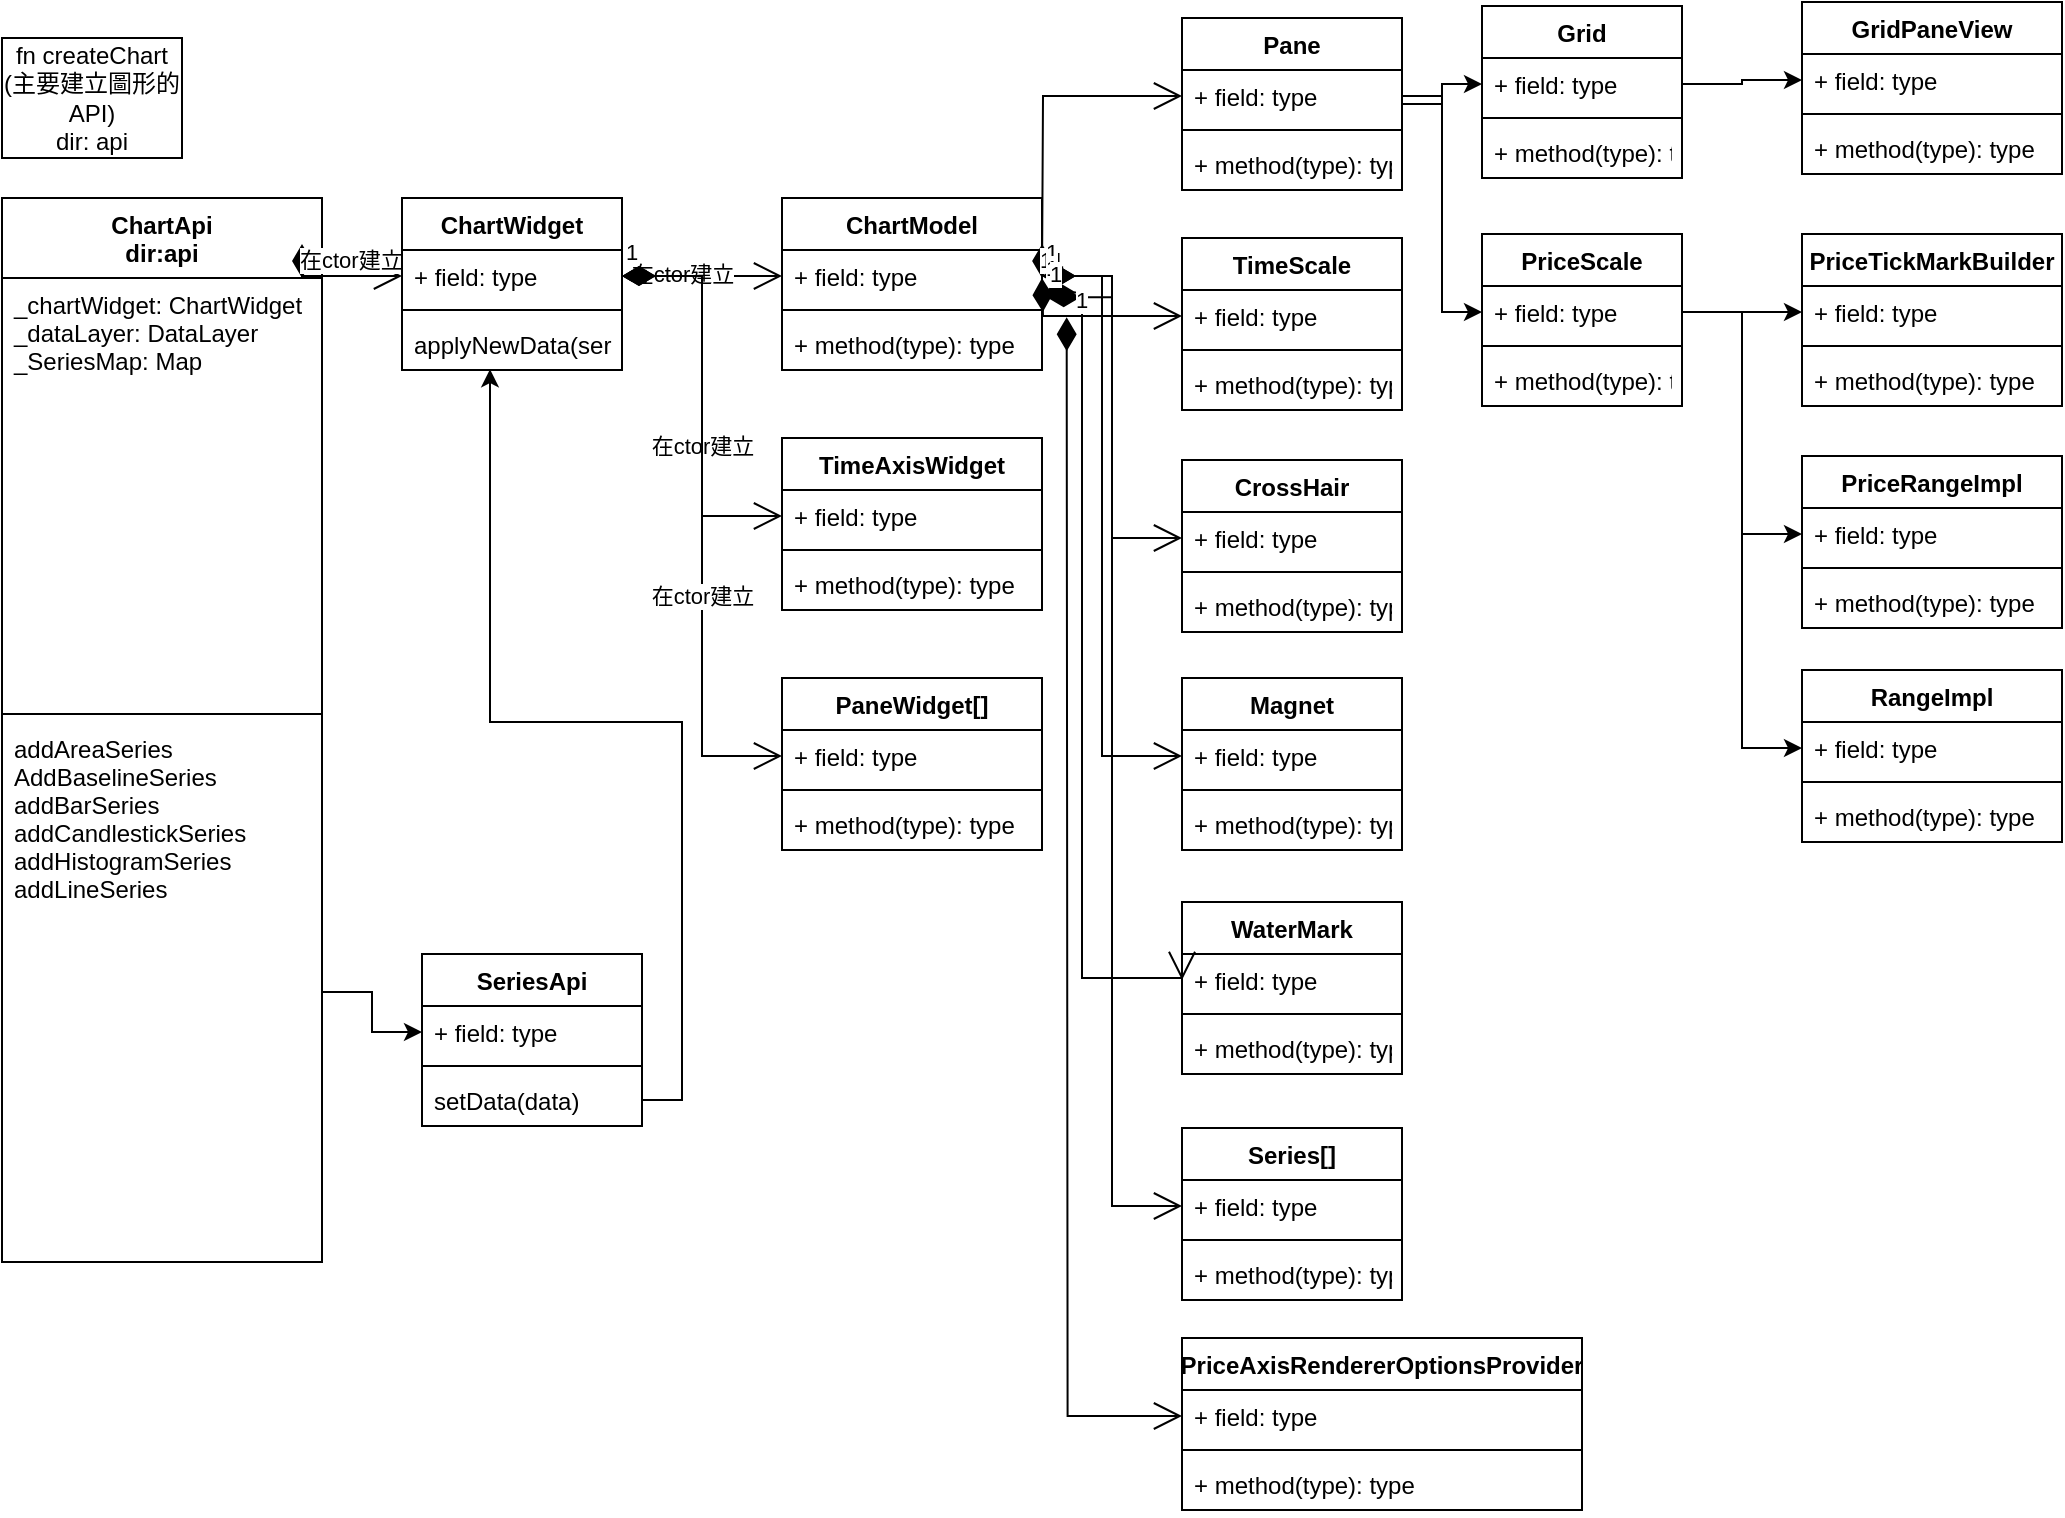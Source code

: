 <mxfile version="17.4.2" type="device" pages="4"><diagram id="wX4hpLJuxKX2fFAmijnq" name="chart"><mxGraphModel dx="1102" dy="941" grid="1" gridSize="10" guides="1" tooltips="1" connect="1" arrows="1" fold="1" page="1" pageScale="1" pageWidth="1169" pageHeight="827" math="0" shadow="0"><root><mxCell id="0"/><mxCell id="1" parent="0"/><mxCell id="rT1JqfNUoNxOcF4Sjbw8-1" value="fn createChart&lt;br&gt;(主要建立圖形的API)&lt;br&gt;dir: api" style="rounded=0;whiteSpace=wrap;html=1;" parent="1" vertex="1"><mxGeometry x="10" y="40" width="90" height="60" as="geometry"/></mxCell><mxCell id="rT1JqfNUoNxOcF4Sjbw8-2" value="ChartApi&#10;dir:api" style="swimlane;fontStyle=1;align=center;verticalAlign=top;childLayout=stackLayout;horizontal=1;startSize=40;horizontalStack=0;resizeParent=1;resizeParentMax=0;resizeLast=0;collapsible=1;marginBottom=0;" parent="1" vertex="1"><mxGeometry x="10" y="120" width="160" height="532" as="geometry"/></mxCell><mxCell id="rT1JqfNUoNxOcF4Sjbw8-13" value="在ctor建立" style="endArrow=open;html=1;endSize=12;startArrow=diamondThin;startSize=14;startFill=1;edgeStyle=orthogonalEdgeStyle;align=left;verticalAlign=bottom;rounded=0;entryX=0;entryY=0.5;entryDx=0;entryDy=0;" parent="rT1JqfNUoNxOcF4Sjbw8-2" target="rT1JqfNUoNxOcF4Sjbw8-7" edge="1"><mxGeometry x="-1" y="3" relative="1" as="geometry"><mxPoint x="150" y="40" as="sourcePoint"/><mxPoint x="310" y="40" as="targetPoint"/><Array as="points"><mxPoint x="150" y="39"/></Array></mxGeometry></mxCell><mxCell id="rT1JqfNUoNxOcF4Sjbw8-3" value="_chartWidget: ChartWidget&#10;_dataLayer: DataLayer&#10;_SeriesMap: Map" style="text;strokeColor=none;fillColor=none;align=left;verticalAlign=top;spacingLeft=4;spacingRight=4;overflow=hidden;rotatable=0;points=[[0,0.5],[1,0.5]];portConstraint=eastwest;" parent="rT1JqfNUoNxOcF4Sjbw8-2" vertex="1"><mxGeometry y="40" width="160" height="214" as="geometry"/></mxCell><mxCell id="rT1JqfNUoNxOcF4Sjbw8-4" value="" style="line;strokeWidth=1;fillColor=none;align=left;verticalAlign=middle;spacingTop=-1;spacingLeft=3;spacingRight=3;rotatable=0;labelPosition=right;points=[];portConstraint=eastwest;" parent="rT1JqfNUoNxOcF4Sjbw8-2" vertex="1"><mxGeometry y="254" width="160" height="8" as="geometry"/></mxCell><mxCell id="rT1JqfNUoNxOcF4Sjbw8-5" value="addAreaSeries&#10;AddBaselineSeries&#10;addBarSeries&#10;addCandlestickSeries&#10;addHistogramSeries&#10;addLineSeries" style="text;strokeColor=none;fillColor=none;align=left;verticalAlign=top;spacingLeft=4;spacingRight=4;overflow=hidden;rotatable=0;points=[[0,0.5],[1,0.5]];portConstraint=eastwest;" parent="rT1JqfNUoNxOcF4Sjbw8-2" vertex="1"><mxGeometry y="262" width="160" height="270" as="geometry"/></mxCell><mxCell id="rT1JqfNUoNxOcF4Sjbw8-6" value="ChartWidget" style="swimlane;fontStyle=1;align=center;verticalAlign=top;childLayout=stackLayout;horizontal=1;startSize=26;horizontalStack=0;resizeParent=1;resizeParentMax=0;resizeLast=0;collapsible=1;marginBottom=0;" parent="1" vertex="1"><mxGeometry x="210" y="120" width="110" height="86" as="geometry"/></mxCell><mxCell id="rT1JqfNUoNxOcF4Sjbw8-7" value="+ field: type" style="text;strokeColor=none;fillColor=none;align=left;verticalAlign=top;spacingLeft=4;spacingRight=4;overflow=hidden;rotatable=0;points=[[0,0.5],[1,0.5]];portConstraint=eastwest;" parent="rT1JqfNUoNxOcF4Sjbw8-6" vertex="1"><mxGeometry y="26" width="110" height="26" as="geometry"/></mxCell><mxCell id="rT1JqfNUoNxOcF4Sjbw8-8" value="" style="line;strokeWidth=1;fillColor=none;align=left;verticalAlign=middle;spacingTop=-1;spacingLeft=3;spacingRight=3;rotatable=0;labelPosition=right;points=[];portConstraint=eastwest;" parent="rT1JqfNUoNxOcF4Sjbw8-6" vertex="1"><mxGeometry y="52" width="110" height="8" as="geometry"/></mxCell><mxCell id="rT1JqfNUoNxOcF4Sjbw8-9" value="applyNewData(series, data)" style="text;strokeColor=none;fillColor=none;align=left;verticalAlign=top;spacingLeft=4;spacingRight=4;overflow=hidden;rotatable=0;points=[[0,0.5],[1,0.5]];portConstraint=eastwest;" parent="rT1JqfNUoNxOcF4Sjbw8-6" vertex="1"><mxGeometry y="60" width="110" height="26" as="geometry"/></mxCell><mxCell id="rT1JqfNUoNxOcF4Sjbw8-15" value="ChartModel" style="swimlane;fontStyle=1;align=center;verticalAlign=top;childLayout=stackLayout;horizontal=1;startSize=26;horizontalStack=0;resizeParent=1;resizeParentMax=0;resizeLast=0;collapsible=1;marginBottom=0;" parent="1" vertex="1"><mxGeometry x="400" y="120" width="130" height="86" as="geometry"/></mxCell><mxCell id="rT1JqfNUoNxOcF4Sjbw8-16" value="+ field: type" style="text;strokeColor=none;fillColor=none;align=left;verticalAlign=top;spacingLeft=4;spacingRight=4;overflow=hidden;rotatable=0;points=[[0,0.5],[1,0.5]];portConstraint=eastwest;" parent="rT1JqfNUoNxOcF4Sjbw8-15" vertex="1"><mxGeometry y="26" width="130" height="26" as="geometry"/></mxCell><mxCell id="rT1JqfNUoNxOcF4Sjbw8-17" value="" style="line;strokeWidth=1;fillColor=none;align=left;verticalAlign=middle;spacingTop=-1;spacingLeft=3;spacingRight=3;rotatable=0;labelPosition=right;points=[];portConstraint=eastwest;" parent="rT1JqfNUoNxOcF4Sjbw8-15" vertex="1"><mxGeometry y="52" width="130" height="8" as="geometry"/></mxCell><mxCell id="rT1JqfNUoNxOcF4Sjbw8-18" value="+ method(type): type" style="text;strokeColor=none;fillColor=none;align=left;verticalAlign=top;spacingLeft=4;spacingRight=4;overflow=hidden;rotatable=0;points=[[0,0.5],[1,0.5]];portConstraint=eastwest;" parent="rT1JqfNUoNxOcF4Sjbw8-15" vertex="1"><mxGeometry y="60" width="130" height="26" as="geometry"/></mxCell><mxCell id="rT1JqfNUoNxOcF4Sjbw8-23" value="1" style="endArrow=open;html=1;endSize=12;startArrow=diamondThin;startSize=14;startFill=1;edgeStyle=orthogonalEdgeStyle;align=left;verticalAlign=bottom;rounded=0;exitX=1;exitY=0.5;exitDx=0;exitDy=0;" parent="1" source="rT1JqfNUoNxOcF4Sjbw8-7" target="rT1JqfNUoNxOcF4Sjbw8-16" edge="1"><mxGeometry x="-1" y="3" relative="1" as="geometry"><mxPoint x="300" y="300" as="sourcePoint"/><mxPoint x="400" y="159" as="targetPoint"/></mxGeometry></mxCell><mxCell id="rT1JqfNUoNxOcF4Sjbw8-24" value="在ctor建立" style="edgeLabel;html=1;align=center;verticalAlign=middle;resizable=0;points=[];" parent="rT1JqfNUoNxOcF4Sjbw8-23" vertex="1" connectable="0"><mxGeometry x="-0.255" y="1" relative="1" as="geometry"><mxPoint as="offset"/></mxGeometry></mxCell><mxCell id="rT1JqfNUoNxOcF4Sjbw8-25" value="TimeAxisWidget" style="swimlane;fontStyle=1;align=center;verticalAlign=top;childLayout=stackLayout;horizontal=1;startSize=26;horizontalStack=0;resizeParent=1;resizeParentMax=0;resizeLast=0;collapsible=1;marginBottom=0;" parent="1" vertex="1"><mxGeometry x="400" y="240" width="130" height="86" as="geometry"/></mxCell><mxCell id="rT1JqfNUoNxOcF4Sjbw8-26" value="+ field: type" style="text;strokeColor=none;fillColor=none;align=left;verticalAlign=top;spacingLeft=4;spacingRight=4;overflow=hidden;rotatable=0;points=[[0,0.5],[1,0.5]];portConstraint=eastwest;" parent="rT1JqfNUoNxOcF4Sjbw8-25" vertex="1"><mxGeometry y="26" width="130" height="26" as="geometry"/></mxCell><mxCell id="rT1JqfNUoNxOcF4Sjbw8-27" value="" style="line;strokeWidth=1;fillColor=none;align=left;verticalAlign=middle;spacingTop=-1;spacingLeft=3;spacingRight=3;rotatable=0;labelPosition=right;points=[];portConstraint=eastwest;" parent="rT1JqfNUoNxOcF4Sjbw8-25" vertex="1"><mxGeometry y="52" width="130" height="8" as="geometry"/></mxCell><mxCell id="rT1JqfNUoNxOcF4Sjbw8-28" value="+ method(type): type" style="text;strokeColor=none;fillColor=none;align=left;verticalAlign=top;spacingLeft=4;spacingRight=4;overflow=hidden;rotatable=0;points=[[0,0.5],[1,0.5]];portConstraint=eastwest;" parent="rT1JqfNUoNxOcF4Sjbw8-25" vertex="1"><mxGeometry y="60" width="130" height="26" as="geometry"/></mxCell><mxCell id="rT1JqfNUoNxOcF4Sjbw8-29" value="1" style="endArrow=open;html=1;endSize=12;startArrow=diamondThin;startSize=14;startFill=1;edgeStyle=orthogonalEdgeStyle;align=left;verticalAlign=bottom;rounded=0;entryX=0;entryY=0.5;entryDx=0;entryDy=0;exitX=1;exitY=0.5;exitDx=0;exitDy=0;" parent="1" source="rT1JqfNUoNxOcF4Sjbw8-7" target="rT1JqfNUoNxOcF4Sjbw8-26" edge="1"><mxGeometry x="-1" y="3" relative="1" as="geometry"><mxPoint x="250" y="290" as="sourcePoint"/><mxPoint x="410" y="290" as="targetPoint"/></mxGeometry></mxCell><mxCell id="rT1JqfNUoNxOcF4Sjbw8-30" value="在ctor建立" style="edgeLabel;html=1;align=center;verticalAlign=middle;resizable=0;points=[];" parent="rT1JqfNUoNxOcF4Sjbw8-29" vertex="1" connectable="0"><mxGeometry x="0.25" relative="1" as="geometry"><mxPoint as="offset"/></mxGeometry></mxCell><mxCell id="rT1JqfNUoNxOcF4Sjbw8-31" value="PaneWidget[]" style="swimlane;fontStyle=1;align=center;verticalAlign=top;childLayout=stackLayout;horizontal=1;startSize=26;horizontalStack=0;resizeParent=1;resizeParentMax=0;resizeLast=0;collapsible=1;marginBottom=0;" parent="1" vertex="1"><mxGeometry x="400" y="360" width="130" height="86" as="geometry"/></mxCell><mxCell id="rT1JqfNUoNxOcF4Sjbw8-32" value="+ field: type" style="text;strokeColor=none;fillColor=none;align=left;verticalAlign=top;spacingLeft=4;spacingRight=4;overflow=hidden;rotatable=0;points=[[0,0.5],[1,0.5]];portConstraint=eastwest;" parent="rT1JqfNUoNxOcF4Sjbw8-31" vertex="1"><mxGeometry y="26" width="130" height="26" as="geometry"/></mxCell><mxCell id="rT1JqfNUoNxOcF4Sjbw8-33" value="" style="line;strokeWidth=1;fillColor=none;align=left;verticalAlign=middle;spacingTop=-1;spacingLeft=3;spacingRight=3;rotatable=0;labelPosition=right;points=[];portConstraint=eastwest;" parent="rT1JqfNUoNxOcF4Sjbw8-31" vertex="1"><mxGeometry y="52" width="130" height="8" as="geometry"/></mxCell><mxCell id="rT1JqfNUoNxOcF4Sjbw8-34" value="+ method(type): type" style="text;strokeColor=none;fillColor=none;align=left;verticalAlign=top;spacingLeft=4;spacingRight=4;overflow=hidden;rotatable=0;points=[[0,0.5],[1,0.5]];portConstraint=eastwest;" parent="rT1JqfNUoNxOcF4Sjbw8-31" vertex="1"><mxGeometry y="60" width="130" height="26" as="geometry"/></mxCell><mxCell id="rT1JqfNUoNxOcF4Sjbw8-36" value="1" style="endArrow=open;html=1;endSize=12;startArrow=diamondThin;startSize=14;startFill=1;edgeStyle=orthogonalEdgeStyle;align=left;verticalAlign=bottom;rounded=0;entryX=0;entryY=0.5;entryDx=0;entryDy=0;exitX=1;exitY=0.5;exitDx=0;exitDy=0;" parent="1" source="rT1JqfNUoNxOcF4Sjbw8-7" target="rT1JqfNUoNxOcF4Sjbw8-32" edge="1"><mxGeometry x="-1" y="3" relative="1" as="geometry"><mxPoint x="330" y="169" as="sourcePoint"/><mxPoint x="410" y="289" as="targetPoint"/></mxGeometry></mxCell><mxCell id="rT1JqfNUoNxOcF4Sjbw8-37" value="在ctor建立" style="edgeLabel;html=1;align=center;verticalAlign=middle;resizable=0;points=[];" parent="rT1JqfNUoNxOcF4Sjbw8-36" vertex="1" connectable="0"><mxGeometry x="0.25" relative="1" as="geometry"><mxPoint as="offset"/></mxGeometry></mxCell><mxCell id="9ZNfrQ0aLIM0Vaa7rrY8-13" style="edgeStyle=orthogonalEdgeStyle;rounded=0;orthogonalLoop=1;jettySize=auto;html=1;entryX=0;entryY=0.5;entryDx=0;entryDy=0;" parent="1" source="k23YChKRUYtq7z4PRbTY-1" target="9ZNfrQ0aLIM0Vaa7rrY8-8" edge="1"><mxGeometry relative="1" as="geometry"/></mxCell><mxCell id="k23YChKRUYtq7z4PRbTY-1" value="Pane" style="swimlane;fontStyle=1;align=center;verticalAlign=top;childLayout=stackLayout;horizontal=1;startSize=26;horizontalStack=0;resizeParent=1;resizeParentMax=0;resizeLast=0;collapsible=1;marginBottom=0;" parent="1" vertex="1"><mxGeometry x="600" y="30" width="110" height="86" as="geometry"/></mxCell><mxCell id="k23YChKRUYtq7z4PRbTY-2" value="+ field: type" style="text;strokeColor=none;fillColor=none;align=left;verticalAlign=top;spacingLeft=4;spacingRight=4;overflow=hidden;rotatable=0;points=[[0,0.5],[1,0.5]];portConstraint=eastwest;" parent="k23YChKRUYtq7z4PRbTY-1" vertex="1"><mxGeometry y="26" width="110" height="26" as="geometry"/></mxCell><mxCell id="k23YChKRUYtq7z4PRbTY-3" value="" style="line;strokeWidth=1;fillColor=none;align=left;verticalAlign=middle;spacingTop=-1;spacingLeft=3;spacingRight=3;rotatable=0;labelPosition=right;points=[];portConstraint=eastwest;" parent="k23YChKRUYtq7z4PRbTY-1" vertex="1"><mxGeometry y="52" width="110" height="8" as="geometry"/></mxCell><mxCell id="k23YChKRUYtq7z4PRbTY-4" value="+ method(type): type" style="text;strokeColor=none;fillColor=none;align=left;verticalAlign=top;spacingLeft=4;spacingRight=4;overflow=hidden;rotatable=0;points=[[0,0.5],[1,0.5]];portConstraint=eastwest;" parent="k23YChKRUYtq7z4PRbTY-1" vertex="1"><mxGeometry y="60" width="110" height="26" as="geometry"/></mxCell><mxCell id="k23YChKRUYtq7z4PRbTY-5" value="TimeScale" style="swimlane;fontStyle=1;align=center;verticalAlign=top;childLayout=stackLayout;horizontal=1;startSize=26;horizontalStack=0;resizeParent=1;resizeParentMax=0;resizeLast=0;collapsible=1;marginBottom=0;" parent="1" vertex="1"><mxGeometry x="600" y="140" width="110" height="86" as="geometry"/></mxCell><mxCell id="k23YChKRUYtq7z4PRbTY-23" value="1" style="endArrow=open;html=1;endSize=12;startArrow=diamondThin;startSize=14;startFill=1;edgeStyle=orthogonalEdgeStyle;align=left;verticalAlign=bottom;rounded=0;entryX=0;entryY=0.5;entryDx=0;entryDy=0;" parent="k23YChKRUYtq7z4PRbTY-5" target="k23YChKRUYtq7z4PRbTY-6" edge="1"><mxGeometry x="-1" y="3" relative="1" as="geometry"><mxPoint x="-70" y="20" as="sourcePoint"/><mxPoint x="90" y="26" as="targetPoint"/></mxGeometry></mxCell><mxCell id="k23YChKRUYtq7z4PRbTY-6" value="+ field: type" style="text;strokeColor=none;fillColor=none;align=left;verticalAlign=top;spacingLeft=4;spacingRight=4;overflow=hidden;rotatable=0;points=[[0,0.5],[1,0.5]];portConstraint=eastwest;" parent="k23YChKRUYtq7z4PRbTY-5" vertex="1"><mxGeometry y="26" width="110" height="26" as="geometry"/></mxCell><mxCell id="k23YChKRUYtq7z4PRbTY-7" value="" style="line;strokeWidth=1;fillColor=none;align=left;verticalAlign=middle;spacingTop=-1;spacingLeft=3;spacingRight=3;rotatable=0;labelPosition=right;points=[];portConstraint=eastwest;" parent="k23YChKRUYtq7z4PRbTY-5" vertex="1"><mxGeometry y="52" width="110" height="8" as="geometry"/></mxCell><mxCell id="k23YChKRUYtq7z4PRbTY-8" value="+ method(type): type" style="text;strokeColor=none;fillColor=none;align=left;verticalAlign=top;spacingLeft=4;spacingRight=4;overflow=hidden;rotatable=0;points=[[0,0.5],[1,0.5]];portConstraint=eastwest;" parent="k23YChKRUYtq7z4PRbTY-5" vertex="1"><mxGeometry y="60" width="110" height="26" as="geometry"/></mxCell><mxCell id="k23YChKRUYtq7z4PRbTY-9" value="CrossHair" style="swimlane;fontStyle=1;align=center;verticalAlign=top;childLayout=stackLayout;horizontal=1;startSize=26;horizontalStack=0;resizeParent=1;resizeParentMax=0;resizeLast=0;collapsible=1;marginBottom=0;" parent="1" vertex="1"><mxGeometry x="600" y="251" width="110" height="86" as="geometry"/></mxCell><mxCell id="k23YChKRUYtq7z4PRbTY-10" value="+ field: type" style="text;strokeColor=none;fillColor=none;align=left;verticalAlign=top;spacingLeft=4;spacingRight=4;overflow=hidden;rotatable=0;points=[[0,0.5],[1,0.5]];portConstraint=eastwest;" parent="k23YChKRUYtq7z4PRbTY-9" vertex="1"><mxGeometry y="26" width="110" height="26" as="geometry"/></mxCell><mxCell id="k23YChKRUYtq7z4PRbTY-11" value="" style="line;strokeWidth=1;fillColor=none;align=left;verticalAlign=middle;spacingTop=-1;spacingLeft=3;spacingRight=3;rotatable=0;labelPosition=right;points=[];portConstraint=eastwest;" parent="k23YChKRUYtq7z4PRbTY-9" vertex="1"><mxGeometry y="52" width="110" height="8" as="geometry"/></mxCell><mxCell id="k23YChKRUYtq7z4PRbTY-12" value="+ method(type): type" style="text;strokeColor=none;fillColor=none;align=left;verticalAlign=top;spacingLeft=4;spacingRight=4;overflow=hidden;rotatable=0;points=[[0,0.5],[1,0.5]];portConstraint=eastwest;" parent="k23YChKRUYtq7z4PRbTY-9" vertex="1"><mxGeometry y="60" width="110" height="26" as="geometry"/></mxCell><mxCell id="k23YChKRUYtq7z4PRbTY-13" value="Magnet" style="swimlane;fontStyle=1;align=center;verticalAlign=top;childLayout=stackLayout;horizontal=1;startSize=26;horizontalStack=0;resizeParent=1;resizeParentMax=0;resizeLast=0;collapsible=1;marginBottom=0;" parent="1" vertex="1"><mxGeometry x="600" y="360" width="110" height="86" as="geometry"/></mxCell><mxCell id="k23YChKRUYtq7z4PRbTY-14" value="+ field: type" style="text;strokeColor=none;fillColor=none;align=left;verticalAlign=top;spacingLeft=4;spacingRight=4;overflow=hidden;rotatable=0;points=[[0,0.5],[1,0.5]];portConstraint=eastwest;" parent="k23YChKRUYtq7z4PRbTY-13" vertex="1"><mxGeometry y="26" width="110" height="26" as="geometry"/></mxCell><mxCell id="k23YChKRUYtq7z4PRbTY-15" value="" style="line;strokeWidth=1;fillColor=none;align=left;verticalAlign=middle;spacingTop=-1;spacingLeft=3;spacingRight=3;rotatable=0;labelPosition=right;points=[];portConstraint=eastwest;" parent="k23YChKRUYtq7z4PRbTY-13" vertex="1"><mxGeometry y="52" width="110" height="8" as="geometry"/></mxCell><mxCell id="k23YChKRUYtq7z4PRbTY-16" value="+ method(type): type" style="text;strokeColor=none;fillColor=none;align=left;verticalAlign=top;spacingLeft=4;spacingRight=4;overflow=hidden;rotatable=0;points=[[0,0.5],[1,0.5]];portConstraint=eastwest;" parent="k23YChKRUYtq7z4PRbTY-13" vertex="1"><mxGeometry y="60" width="110" height="26" as="geometry"/></mxCell><mxCell id="k23YChKRUYtq7z4PRbTY-17" value="WaterMark" style="swimlane;fontStyle=1;align=center;verticalAlign=top;childLayout=stackLayout;horizontal=1;startSize=26;horizontalStack=0;resizeParent=1;resizeParentMax=0;resizeLast=0;collapsible=1;marginBottom=0;" parent="1" vertex="1"><mxGeometry x="600" y="472" width="110" height="86" as="geometry"/></mxCell><mxCell id="k23YChKRUYtq7z4PRbTY-18" value="+ field: type" style="text;strokeColor=none;fillColor=none;align=left;verticalAlign=top;spacingLeft=4;spacingRight=4;overflow=hidden;rotatable=0;points=[[0,0.5],[1,0.5]];portConstraint=eastwest;" parent="k23YChKRUYtq7z4PRbTY-17" vertex="1"><mxGeometry y="26" width="110" height="26" as="geometry"/></mxCell><mxCell id="k23YChKRUYtq7z4PRbTY-19" value="" style="line;strokeWidth=1;fillColor=none;align=left;verticalAlign=middle;spacingTop=-1;spacingLeft=3;spacingRight=3;rotatable=0;labelPosition=right;points=[];portConstraint=eastwest;" parent="k23YChKRUYtq7z4PRbTY-17" vertex="1"><mxGeometry y="52" width="110" height="8" as="geometry"/></mxCell><mxCell id="k23YChKRUYtq7z4PRbTY-20" value="+ method(type): type" style="text;strokeColor=none;fillColor=none;align=left;verticalAlign=top;spacingLeft=4;spacingRight=4;overflow=hidden;rotatable=0;points=[[0,0.5],[1,0.5]];portConstraint=eastwest;" parent="k23YChKRUYtq7z4PRbTY-17" vertex="1"><mxGeometry y="60" width="110" height="26" as="geometry"/></mxCell><mxCell id="k23YChKRUYtq7z4PRbTY-22" value="1" style="endArrow=open;html=1;endSize=12;startArrow=diamondThin;startSize=14;startFill=1;edgeStyle=orthogonalEdgeStyle;align=left;verticalAlign=bottom;rounded=0;entryX=0;entryY=0.5;entryDx=0;entryDy=0;" parent="1" target="k23YChKRUYtq7z4PRbTY-2" edge="1"><mxGeometry x="-1" y="3" relative="1" as="geometry"><mxPoint x="530" y="160" as="sourcePoint"/><mxPoint x="690" y="160" as="targetPoint"/></mxGeometry></mxCell><mxCell id="k23YChKRUYtq7z4PRbTY-24" value="1" style="endArrow=open;html=1;endSize=12;startArrow=diamondThin;startSize=14;startFill=1;edgeStyle=orthogonalEdgeStyle;align=left;verticalAlign=bottom;rounded=0;entryX=0;entryY=0.5;entryDx=0;entryDy=0;" parent="1" source="rT1JqfNUoNxOcF4Sjbw8-16" target="k23YChKRUYtq7z4PRbTY-10" edge="1"><mxGeometry x="-1" y="3" relative="1" as="geometry"><mxPoint x="550" y="210" as="sourcePoint"/><mxPoint x="710" y="210" as="targetPoint"/></mxGeometry></mxCell><mxCell id="k23YChKRUYtq7z4PRbTY-25" value="1" style="endArrow=open;html=1;endSize=12;startArrow=diamondThin;startSize=14;startFill=1;edgeStyle=orthogonalEdgeStyle;align=left;verticalAlign=bottom;rounded=0;exitX=1;exitY=0.5;exitDx=0;exitDy=0;entryX=0;entryY=0.5;entryDx=0;entryDy=0;" parent="1" source="rT1JqfNUoNxOcF4Sjbw8-16" target="k23YChKRUYtq7z4PRbTY-14" edge="1"><mxGeometry x="-1" y="3" relative="1" as="geometry"><mxPoint x="510" y="480" as="sourcePoint"/><mxPoint x="670" y="480" as="targetPoint"/><Array as="points"><mxPoint x="560" y="159"/><mxPoint x="560" y="399"/></Array></mxGeometry></mxCell><mxCell id="k23YChKRUYtq7z4PRbTY-26" value="1" style="endArrow=open;html=1;endSize=12;startArrow=diamondThin;startSize=14;startFill=1;edgeStyle=orthogonalEdgeStyle;align=left;verticalAlign=bottom;rounded=0;exitX=1;exitY=0.815;exitDx=0;exitDy=0;exitPerimeter=0;entryX=0;entryY=0.5;entryDx=0;entryDy=0;" parent="1" source="rT1JqfNUoNxOcF4Sjbw8-16" target="k23YChKRUYtq7z4PRbTY-18" edge="1"><mxGeometry x="-1" y="3" relative="1" as="geometry"><mxPoint x="500" y="520" as="sourcePoint"/><mxPoint x="590" y="510" as="targetPoint"/><Array as="points"><mxPoint x="550" y="167"/><mxPoint x="550" y="510"/></Array></mxGeometry></mxCell><mxCell id="k23YChKRUYtq7z4PRbTY-27" value="Series[]" style="swimlane;fontStyle=1;align=center;verticalAlign=top;childLayout=stackLayout;horizontal=1;startSize=26;horizontalStack=0;resizeParent=1;resizeParentMax=0;resizeLast=0;collapsible=1;marginBottom=0;" parent="1" vertex="1"><mxGeometry x="600" y="585" width="110" height="86" as="geometry"/></mxCell><mxCell id="k23YChKRUYtq7z4PRbTY-28" value="+ field: type" style="text;strokeColor=none;fillColor=none;align=left;verticalAlign=top;spacingLeft=4;spacingRight=4;overflow=hidden;rotatable=0;points=[[0,0.5],[1,0.5]];portConstraint=eastwest;" parent="k23YChKRUYtq7z4PRbTY-27" vertex="1"><mxGeometry y="26" width="110" height="26" as="geometry"/></mxCell><mxCell id="k23YChKRUYtq7z4PRbTY-29" value="" style="line;strokeWidth=1;fillColor=none;align=left;verticalAlign=middle;spacingTop=-1;spacingLeft=3;spacingRight=3;rotatable=0;labelPosition=right;points=[];portConstraint=eastwest;" parent="k23YChKRUYtq7z4PRbTY-27" vertex="1"><mxGeometry y="52" width="110" height="8" as="geometry"/></mxCell><mxCell id="k23YChKRUYtq7z4PRbTY-30" value="+ method(type): type" style="text;strokeColor=none;fillColor=none;align=left;verticalAlign=top;spacingLeft=4;spacingRight=4;overflow=hidden;rotatable=0;points=[[0,0.5],[1,0.5]];portConstraint=eastwest;" parent="k23YChKRUYtq7z4PRbTY-27" vertex="1"><mxGeometry y="60" width="110" height="26" as="geometry"/></mxCell><mxCell id="k23YChKRUYtq7z4PRbTY-31" value="1" style="endArrow=open;html=1;endSize=12;startArrow=diamondThin;startSize=14;startFill=1;edgeStyle=orthogonalEdgeStyle;align=left;verticalAlign=bottom;rounded=0;exitX=1.018;exitY=0.908;exitDx=0;exitDy=0;exitPerimeter=0;entryX=0;entryY=0.5;entryDx=0;entryDy=0;" parent="1" source="rT1JqfNUoNxOcF4Sjbw8-16" target="k23YChKRUYtq7z4PRbTY-28" edge="1"><mxGeometry x="-1" y="3" relative="1" as="geometry"><mxPoint x="460" y="640" as="sourcePoint"/><mxPoint x="620" y="640" as="targetPoint"/></mxGeometry></mxCell><mxCell id="9ZNfrQ0aLIM0Vaa7rrY8-1" value="PriceAxisRendererOptionsProvider" style="swimlane;fontStyle=1;align=center;verticalAlign=top;childLayout=stackLayout;horizontal=1;startSize=26;horizontalStack=0;resizeParent=1;resizeParentMax=0;resizeLast=0;collapsible=1;marginBottom=0;" parent="1" vertex="1"><mxGeometry x="600" y="690" width="200" height="86" as="geometry"/></mxCell><mxCell id="9ZNfrQ0aLIM0Vaa7rrY8-2" value="+ field: type" style="text;strokeColor=none;fillColor=none;align=left;verticalAlign=top;spacingLeft=4;spacingRight=4;overflow=hidden;rotatable=0;points=[[0,0.5],[1,0.5]];portConstraint=eastwest;" parent="9ZNfrQ0aLIM0Vaa7rrY8-1" vertex="1"><mxGeometry y="26" width="200" height="26" as="geometry"/></mxCell><mxCell id="9ZNfrQ0aLIM0Vaa7rrY8-3" value="" style="line;strokeWidth=1;fillColor=none;align=left;verticalAlign=middle;spacingTop=-1;spacingLeft=3;spacingRight=3;rotatable=0;labelPosition=right;points=[];portConstraint=eastwest;" parent="9ZNfrQ0aLIM0Vaa7rrY8-1" vertex="1"><mxGeometry y="52" width="200" height="8" as="geometry"/></mxCell><mxCell id="9ZNfrQ0aLIM0Vaa7rrY8-4" value="+ method(type): type" style="text;strokeColor=none;fillColor=none;align=left;verticalAlign=top;spacingLeft=4;spacingRight=4;overflow=hidden;rotatable=0;points=[[0,0.5],[1,0.5]];portConstraint=eastwest;" parent="9ZNfrQ0aLIM0Vaa7rrY8-1" vertex="1"><mxGeometry y="60" width="200" height="26" as="geometry"/></mxCell><mxCell id="9ZNfrQ0aLIM0Vaa7rrY8-6" value="1" style="endArrow=open;html=1;endSize=12;startArrow=diamondThin;startSize=14;startFill=1;edgeStyle=orthogonalEdgeStyle;align=left;verticalAlign=bottom;rounded=0;exitX=1.018;exitY=0.908;exitDx=0;exitDy=0;exitPerimeter=0;entryX=0;entryY=0.5;entryDx=0;entryDy=0;" parent="1" target="9ZNfrQ0aLIM0Vaa7rrY8-2" edge="1"><mxGeometry x="-1" y="3" relative="1" as="geometry"><mxPoint x="542.34" y="179.608" as="sourcePoint"/><mxPoint x="610" y="634" as="targetPoint"/></mxGeometry></mxCell><mxCell id="9ZNfrQ0aLIM0Vaa7rrY8-7" value="Grid" style="swimlane;fontStyle=1;align=center;verticalAlign=top;childLayout=stackLayout;horizontal=1;startSize=26;horizontalStack=0;resizeParent=1;resizeParentMax=0;resizeLast=0;collapsible=1;marginBottom=0;" parent="1" vertex="1"><mxGeometry x="750" y="24" width="100" height="86" as="geometry"/></mxCell><mxCell id="9ZNfrQ0aLIM0Vaa7rrY8-8" value="+ field: type" style="text;strokeColor=none;fillColor=none;align=left;verticalAlign=top;spacingLeft=4;spacingRight=4;overflow=hidden;rotatable=0;points=[[0,0.5],[1,0.5]];portConstraint=eastwest;" parent="9ZNfrQ0aLIM0Vaa7rrY8-7" vertex="1"><mxGeometry y="26" width="100" height="26" as="geometry"/></mxCell><mxCell id="9ZNfrQ0aLIM0Vaa7rrY8-9" value="" style="line;strokeWidth=1;fillColor=none;align=left;verticalAlign=middle;spacingTop=-1;spacingLeft=3;spacingRight=3;rotatable=0;labelPosition=right;points=[];portConstraint=eastwest;" parent="9ZNfrQ0aLIM0Vaa7rrY8-7" vertex="1"><mxGeometry y="52" width="100" height="8" as="geometry"/></mxCell><mxCell id="9ZNfrQ0aLIM0Vaa7rrY8-10" value="+ method(type): type" style="text;strokeColor=none;fillColor=none;align=left;verticalAlign=top;spacingLeft=4;spacingRight=4;overflow=hidden;rotatable=0;points=[[0,0.5],[1,0.5]];portConstraint=eastwest;" parent="9ZNfrQ0aLIM0Vaa7rrY8-7" vertex="1"><mxGeometry y="60" width="100" height="26" as="geometry"/></mxCell><mxCell id="9ZNfrQ0aLIM0Vaa7rrY8-14" value="GridPaneView" style="swimlane;fontStyle=1;align=center;verticalAlign=top;childLayout=stackLayout;horizontal=1;startSize=26;horizontalStack=0;resizeParent=1;resizeParentMax=0;resizeLast=0;collapsible=1;marginBottom=0;" parent="1" vertex="1"><mxGeometry x="910" y="22" width="130" height="86" as="geometry"/></mxCell><mxCell id="9ZNfrQ0aLIM0Vaa7rrY8-15" value="+ field: type" style="text;strokeColor=none;fillColor=none;align=left;verticalAlign=top;spacingLeft=4;spacingRight=4;overflow=hidden;rotatable=0;points=[[0,0.5],[1,0.5]];portConstraint=eastwest;" parent="9ZNfrQ0aLIM0Vaa7rrY8-14" vertex="1"><mxGeometry y="26" width="130" height="26" as="geometry"/></mxCell><mxCell id="9ZNfrQ0aLIM0Vaa7rrY8-16" value="" style="line;strokeWidth=1;fillColor=none;align=left;verticalAlign=middle;spacingTop=-1;spacingLeft=3;spacingRight=3;rotatable=0;labelPosition=right;points=[];portConstraint=eastwest;" parent="9ZNfrQ0aLIM0Vaa7rrY8-14" vertex="1"><mxGeometry y="52" width="130" height="8" as="geometry"/></mxCell><mxCell id="9ZNfrQ0aLIM0Vaa7rrY8-17" value="+ method(type): type" style="text;strokeColor=none;fillColor=none;align=left;verticalAlign=top;spacingLeft=4;spacingRight=4;overflow=hidden;rotatable=0;points=[[0,0.5],[1,0.5]];portConstraint=eastwest;" parent="9ZNfrQ0aLIM0Vaa7rrY8-14" vertex="1"><mxGeometry y="60" width="130" height="26" as="geometry"/></mxCell><mxCell id="9ZNfrQ0aLIM0Vaa7rrY8-18" style="edgeStyle=orthogonalEdgeStyle;rounded=0;orthogonalLoop=1;jettySize=auto;html=1;exitX=1;exitY=0.5;exitDx=0;exitDy=0;" parent="1" source="9ZNfrQ0aLIM0Vaa7rrY8-8" target="9ZNfrQ0aLIM0Vaa7rrY8-15" edge="1"><mxGeometry relative="1" as="geometry"/></mxCell><mxCell id="K0tDXF3xyoU0IcBj58wE-1" value="PriceScale" style="swimlane;fontStyle=1;align=center;verticalAlign=top;childLayout=stackLayout;horizontal=1;startSize=26;horizontalStack=0;resizeParent=1;resizeParentMax=0;resizeLast=0;collapsible=1;marginBottom=0;" parent="1" vertex="1"><mxGeometry x="750" y="138" width="100" height="86" as="geometry"/></mxCell><mxCell id="K0tDXF3xyoU0IcBj58wE-2" value="+ field: type" style="text;strokeColor=none;fillColor=none;align=left;verticalAlign=top;spacingLeft=4;spacingRight=4;overflow=hidden;rotatable=0;points=[[0,0.5],[1,0.5]];portConstraint=eastwest;" parent="K0tDXF3xyoU0IcBj58wE-1" vertex="1"><mxGeometry y="26" width="100" height="26" as="geometry"/></mxCell><mxCell id="K0tDXF3xyoU0IcBj58wE-3" value="" style="line;strokeWidth=1;fillColor=none;align=left;verticalAlign=middle;spacingTop=-1;spacingLeft=3;spacingRight=3;rotatable=0;labelPosition=right;points=[];portConstraint=eastwest;" parent="K0tDXF3xyoU0IcBj58wE-1" vertex="1"><mxGeometry y="52" width="100" height="8" as="geometry"/></mxCell><mxCell id="K0tDXF3xyoU0IcBj58wE-4" value="+ method(type): type" style="text;strokeColor=none;fillColor=none;align=left;verticalAlign=top;spacingLeft=4;spacingRight=4;overflow=hidden;rotatable=0;points=[[0,0.5],[1,0.5]];portConstraint=eastwest;" parent="K0tDXF3xyoU0IcBj58wE-1" vertex="1"><mxGeometry y="60" width="100" height="26" as="geometry"/></mxCell><mxCell id="K0tDXF3xyoU0IcBj58wE-6" style="edgeStyle=orthogonalEdgeStyle;rounded=0;orthogonalLoop=1;jettySize=auto;html=1;exitX=1;exitY=0.5;exitDx=0;exitDy=0;entryX=0;entryY=0.5;entryDx=0;entryDy=0;" parent="1" source="k23YChKRUYtq7z4PRbTY-2" target="K0tDXF3xyoU0IcBj58wE-2" edge="1"><mxGeometry relative="1" as="geometry"/></mxCell><mxCell id="K0tDXF3xyoU0IcBj58wE-7" value="PriceTickMarkBuilder" style="swimlane;fontStyle=1;align=center;verticalAlign=top;childLayout=stackLayout;horizontal=1;startSize=26;horizontalStack=0;resizeParent=1;resizeParentMax=0;resizeLast=0;collapsible=1;marginBottom=0;" parent="1" vertex="1"><mxGeometry x="910" y="138" width="130" height="86" as="geometry"/></mxCell><mxCell id="K0tDXF3xyoU0IcBj58wE-8" value="+ field: type" style="text;strokeColor=none;fillColor=none;align=left;verticalAlign=top;spacingLeft=4;spacingRight=4;overflow=hidden;rotatable=0;points=[[0,0.5],[1,0.5]];portConstraint=eastwest;" parent="K0tDXF3xyoU0IcBj58wE-7" vertex="1"><mxGeometry y="26" width="130" height="26" as="geometry"/></mxCell><mxCell id="K0tDXF3xyoU0IcBj58wE-9" value="" style="line;strokeWidth=1;fillColor=none;align=left;verticalAlign=middle;spacingTop=-1;spacingLeft=3;spacingRight=3;rotatable=0;labelPosition=right;points=[];portConstraint=eastwest;" parent="K0tDXF3xyoU0IcBj58wE-7" vertex="1"><mxGeometry y="52" width="130" height="8" as="geometry"/></mxCell><mxCell id="K0tDXF3xyoU0IcBj58wE-10" value="+ method(type): type" style="text;strokeColor=none;fillColor=none;align=left;verticalAlign=top;spacingLeft=4;spacingRight=4;overflow=hidden;rotatable=0;points=[[0,0.5],[1,0.5]];portConstraint=eastwest;" parent="K0tDXF3xyoU0IcBj58wE-7" vertex="1"><mxGeometry y="60" width="130" height="26" as="geometry"/></mxCell><mxCell id="K0tDXF3xyoU0IcBj58wE-11" style="edgeStyle=orthogonalEdgeStyle;rounded=0;orthogonalLoop=1;jettySize=auto;html=1;" parent="1" source="K0tDXF3xyoU0IcBj58wE-2" target="K0tDXF3xyoU0IcBj58wE-8" edge="1"><mxGeometry relative="1" as="geometry"/></mxCell><mxCell id="1Kh29rIJf6NhMyXuIbCH-1" value="PriceRangeImpl" style="swimlane;fontStyle=1;align=center;verticalAlign=top;childLayout=stackLayout;horizontal=1;startSize=26;horizontalStack=0;resizeParent=1;resizeParentMax=0;resizeLast=0;collapsible=1;marginBottom=0;" parent="1" vertex="1"><mxGeometry x="910" y="249" width="130" height="86" as="geometry"/></mxCell><mxCell id="1Kh29rIJf6NhMyXuIbCH-2" value="+ field: type" style="text;strokeColor=none;fillColor=none;align=left;verticalAlign=top;spacingLeft=4;spacingRight=4;overflow=hidden;rotatable=0;points=[[0,0.5],[1,0.5]];portConstraint=eastwest;" parent="1Kh29rIJf6NhMyXuIbCH-1" vertex="1"><mxGeometry y="26" width="130" height="26" as="geometry"/></mxCell><mxCell id="1Kh29rIJf6NhMyXuIbCH-3" value="" style="line;strokeWidth=1;fillColor=none;align=left;verticalAlign=middle;spacingTop=-1;spacingLeft=3;spacingRight=3;rotatable=0;labelPosition=right;points=[];portConstraint=eastwest;" parent="1Kh29rIJf6NhMyXuIbCH-1" vertex="1"><mxGeometry y="52" width="130" height="8" as="geometry"/></mxCell><mxCell id="1Kh29rIJf6NhMyXuIbCH-4" value="+ method(type): type" style="text;strokeColor=none;fillColor=none;align=left;verticalAlign=top;spacingLeft=4;spacingRight=4;overflow=hidden;rotatable=0;points=[[0,0.5],[1,0.5]];portConstraint=eastwest;" parent="1Kh29rIJf6NhMyXuIbCH-1" vertex="1"><mxGeometry y="60" width="130" height="26" as="geometry"/></mxCell><mxCell id="1Kh29rIJf6NhMyXuIbCH-5" style="edgeStyle=orthogonalEdgeStyle;rounded=0;orthogonalLoop=1;jettySize=auto;html=1;exitX=1;exitY=0.5;exitDx=0;exitDy=0;entryX=0;entryY=0.5;entryDx=0;entryDy=0;" parent="1" source="K0tDXF3xyoU0IcBj58wE-2" target="1Kh29rIJf6NhMyXuIbCH-2" edge="1"><mxGeometry relative="1" as="geometry"/></mxCell><mxCell id="1Kh29rIJf6NhMyXuIbCH-6" value="RangeImpl" style="swimlane;fontStyle=1;align=center;verticalAlign=top;childLayout=stackLayout;horizontal=1;startSize=26;horizontalStack=0;resizeParent=1;resizeParentMax=0;resizeLast=0;collapsible=1;marginBottom=0;" parent="1" vertex="1"><mxGeometry x="910" y="356" width="130" height="86" as="geometry"/></mxCell><mxCell id="1Kh29rIJf6NhMyXuIbCH-7" value="+ field: type" style="text;strokeColor=none;fillColor=none;align=left;verticalAlign=top;spacingLeft=4;spacingRight=4;overflow=hidden;rotatable=0;points=[[0,0.5],[1,0.5]];portConstraint=eastwest;" parent="1Kh29rIJf6NhMyXuIbCH-6" vertex="1"><mxGeometry y="26" width="130" height="26" as="geometry"/></mxCell><mxCell id="1Kh29rIJf6NhMyXuIbCH-8" value="" style="line;strokeWidth=1;fillColor=none;align=left;verticalAlign=middle;spacingTop=-1;spacingLeft=3;spacingRight=3;rotatable=0;labelPosition=right;points=[];portConstraint=eastwest;" parent="1Kh29rIJf6NhMyXuIbCH-6" vertex="1"><mxGeometry y="52" width="130" height="8" as="geometry"/></mxCell><mxCell id="1Kh29rIJf6NhMyXuIbCH-9" value="+ method(type): type" style="text;strokeColor=none;fillColor=none;align=left;verticalAlign=top;spacingLeft=4;spacingRight=4;overflow=hidden;rotatable=0;points=[[0,0.5],[1,0.5]];portConstraint=eastwest;" parent="1Kh29rIJf6NhMyXuIbCH-6" vertex="1"><mxGeometry y="60" width="130" height="26" as="geometry"/></mxCell><mxCell id="1Kh29rIJf6NhMyXuIbCH-10" style="edgeStyle=orthogonalEdgeStyle;rounded=0;orthogonalLoop=1;jettySize=auto;html=1;exitX=1;exitY=0.5;exitDx=0;exitDy=0;entryX=0;entryY=0.5;entryDx=0;entryDy=0;" parent="1" source="K0tDXF3xyoU0IcBj58wE-2" target="1Kh29rIJf6NhMyXuIbCH-7" edge="1"><mxGeometry relative="1" as="geometry"/></mxCell><mxCell id="RKdggz_sWjkVGAV7-0Vi-2" style="edgeStyle=orthogonalEdgeStyle;rounded=0;orthogonalLoop=1;jettySize=auto;html=1;exitX=1;exitY=0.5;exitDx=0;exitDy=0;entryX=0;entryY=0.5;entryDx=0;entryDy=0;" edge="1" parent="1" source="rT1JqfNUoNxOcF4Sjbw8-5" target="RKdggz_sWjkVGAV7-0Vi-4"><mxGeometry relative="1" as="geometry"><mxPoint x="205" y="528" as="targetPoint"/></mxGeometry></mxCell><mxCell id="RKdggz_sWjkVGAV7-0Vi-3" value="SeriesApi" style="swimlane;fontStyle=1;align=center;verticalAlign=top;childLayout=stackLayout;horizontal=1;startSize=26;horizontalStack=0;resizeParent=1;resizeParentMax=0;resizeLast=0;collapsible=1;marginBottom=0;" vertex="1" parent="1"><mxGeometry x="220" y="498" width="110" height="86" as="geometry"/></mxCell><mxCell id="RKdggz_sWjkVGAV7-0Vi-4" value="+ field: type" style="text;strokeColor=none;fillColor=none;align=left;verticalAlign=top;spacingLeft=4;spacingRight=4;overflow=hidden;rotatable=0;points=[[0,0.5],[1,0.5]];portConstraint=eastwest;" vertex="1" parent="RKdggz_sWjkVGAV7-0Vi-3"><mxGeometry y="26" width="110" height="26" as="geometry"/></mxCell><mxCell id="RKdggz_sWjkVGAV7-0Vi-5" value="" style="line;strokeWidth=1;fillColor=none;align=left;verticalAlign=middle;spacingTop=-1;spacingLeft=3;spacingRight=3;rotatable=0;labelPosition=right;points=[];portConstraint=eastwest;" vertex="1" parent="RKdggz_sWjkVGAV7-0Vi-3"><mxGeometry y="52" width="110" height="8" as="geometry"/></mxCell><mxCell id="RKdggz_sWjkVGAV7-0Vi-6" value="setData(data)" style="text;strokeColor=none;fillColor=none;align=left;verticalAlign=top;spacingLeft=4;spacingRight=4;overflow=hidden;rotatable=0;points=[[0,0.5],[1,0.5]];portConstraint=eastwest;" vertex="1" parent="RKdggz_sWjkVGAV7-0Vi-3"><mxGeometry y="60" width="110" height="26" as="geometry"/></mxCell><mxCell id="RKdggz_sWjkVGAV7-0Vi-7" style="edgeStyle=orthogonalEdgeStyle;rounded=0;orthogonalLoop=1;jettySize=auto;html=1;exitX=1;exitY=0.5;exitDx=0;exitDy=0;entryX=0.4;entryY=0.985;entryDx=0;entryDy=0;entryPerimeter=0;" edge="1" parent="1" source="RKdggz_sWjkVGAV7-0Vi-6" target="rT1JqfNUoNxOcF4Sjbw8-9"><mxGeometry relative="1" as="geometry"/></mxCell></root></mxGraphModel></diagram><diagram id="CTsxX8wcIr2tUDdpDqUm" name="render"><mxGraphModel dx="1102" dy="941" grid="1" gridSize="10" guides="1" tooltips="1" connect="1" arrows="1" fold="1" page="1" pageScale="1" pageWidth="1654" pageHeight="1169" math="0" shadow="0"><root><mxCell id="0"/><mxCell id="1" parent="0"/><mxCell id="8g7nPCWtFAjgG0RY6QXk-9" style="edgeStyle=orthogonalEdgeStyle;rounded=0;orthogonalLoop=1;jettySize=auto;html=1;exitX=1;exitY=0.5;exitDx=0;exitDy=0;" edge="1" parent="1" source="8g7nPCWtFAjgG0RY6QXk-1" target="8g7nPCWtFAjgG0RY6QXk-6"><mxGeometry relative="1" as="geometry"/></mxCell><mxCell id="8g7nPCWtFAjgG0RY6QXk-24" style="edgeStyle=orthogonalEdgeStyle;rounded=0;orthogonalLoop=1;jettySize=auto;html=1;exitX=1;exitY=0.5;exitDx=0;exitDy=0;entryX=0;entryY=0.5;entryDx=0;entryDy=0;" edge="1" parent="1" source="8g7nPCWtFAjgG0RY6QXk-1" target="8g7nPCWtFAjgG0RY6QXk-21"><mxGeometry relative="1" as="geometry"/></mxCell><mxCell id="8g7nPCWtFAjgG0RY6QXk-34" style="edgeStyle=orthogonalEdgeStyle;rounded=0;orthogonalLoop=1;jettySize=auto;html=1;exitX=1;exitY=0.5;exitDx=0;exitDy=0;" edge="1" parent="1" source="8g7nPCWtFAjgG0RY6QXk-1" target="8g7nPCWtFAjgG0RY6QXk-31"><mxGeometry relative="1" as="geometry"/></mxCell><mxCell id="8g7nPCWtFAjgG0RY6QXk-39" style="edgeStyle=orthogonalEdgeStyle;rounded=0;orthogonalLoop=1;jettySize=auto;html=1;exitX=1;exitY=0.5;exitDx=0;exitDy=0;entryX=0;entryY=0.5;entryDx=0;entryDy=0;" edge="1" parent="1" source="8g7nPCWtFAjgG0RY6QXk-1" target="8g7nPCWtFAjgG0RY6QXk-36"><mxGeometry relative="1" as="geometry"/></mxCell><mxCell id="8g7nPCWtFAjgG0RY6QXk-44" style="edgeStyle=orthogonalEdgeStyle;rounded=0;orthogonalLoop=1;jettySize=auto;html=1;exitX=1;exitY=0.5;exitDx=0;exitDy=0;entryX=0;entryY=0.5;entryDx=0;entryDy=0;" edge="1" parent="1" source="8g7nPCWtFAjgG0RY6QXk-1" target="8g7nPCWtFAjgG0RY6QXk-41"><mxGeometry relative="1" as="geometry"/></mxCell><mxCell id="8g7nPCWtFAjgG0RY6QXk-50" style="edgeStyle=orthogonalEdgeStyle;rounded=0;orthogonalLoop=1;jettySize=auto;html=1;exitX=1;exitY=0.5;exitDx=0;exitDy=0;" edge="1" parent="1" source="8g7nPCWtFAjgG0RY6QXk-1" target="8g7nPCWtFAjgG0RY6QXk-46"><mxGeometry relative="1" as="geometry"/></mxCell><mxCell id="8g7nPCWtFAjgG0RY6QXk-55" style="edgeStyle=orthogonalEdgeStyle;rounded=0;orthogonalLoop=1;jettySize=auto;html=1;exitX=1;exitY=0.5;exitDx=0;exitDy=0;entryX=0;entryY=0.5;entryDx=0;entryDy=0;" edge="1" parent="1" source="8g7nPCWtFAjgG0RY6QXk-1" target="8g7nPCWtFAjgG0RY6QXk-52"><mxGeometry relative="1" as="geometry"/></mxCell><mxCell id="8g7nPCWtFAjgG0RY6QXk-71" style="edgeStyle=orthogonalEdgeStyle;rounded=0;orthogonalLoop=1;jettySize=auto;html=1;exitX=1;exitY=0.5;exitDx=0;exitDy=0;" edge="1" parent="1" source="8g7nPCWtFAjgG0RY6QXk-1" target="8g7nPCWtFAjgG0RY6QXk-68"><mxGeometry relative="1" as="geometry"/></mxCell><mxCell id="8g7nPCWtFAjgG0RY6QXk-1" value="«interface»&lt;br&gt;&lt;b&gt;IPaneRender&lt;/b&gt;" style="html=1;" vertex="1" parent="1"><mxGeometry x="30" y="40" width="110" height="50" as="geometry"/></mxCell><mxCell id="8g7nPCWtFAjgG0RY6QXk-5" value="abstract &#10;ScaledRenderer" style="swimlane;fontStyle=1;align=center;verticalAlign=top;childLayout=stackLayout;horizontal=1;startSize=40;horizontalStack=0;resizeParent=1;resizeParentMax=0;resizeLast=0;collapsible=1;marginBottom=0;" vertex="1" parent="1"><mxGeometry x="180" y="40" width="160" height="100" as="geometry"/></mxCell><mxCell id="8g7nPCWtFAjgG0RY6QXk-6" value="+ field: type" style="text;strokeColor=none;fillColor=none;align=left;verticalAlign=top;spacingLeft=4;spacingRight=4;overflow=hidden;rotatable=0;points=[[0,0.5],[1,0.5]];portConstraint=eastwest;" vertex="1" parent="8g7nPCWtFAjgG0RY6QXk-5"><mxGeometry y="40" width="160" height="26" as="geometry"/></mxCell><mxCell id="8g7nPCWtFAjgG0RY6QXk-7" value="" style="line;strokeWidth=1;fillColor=none;align=left;verticalAlign=middle;spacingTop=-1;spacingLeft=3;spacingRight=3;rotatable=0;labelPosition=right;points=[];portConstraint=eastwest;" vertex="1" parent="8g7nPCWtFAjgG0RY6QXk-5"><mxGeometry y="66" width="160" height="8" as="geometry"/></mxCell><mxCell id="8g7nPCWtFAjgG0RY6QXk-8" value="+ method(type): type" style="text;strokeColor=none;fillColor=none;align=left;verticalAlign=top;spacingLeft=4;spacingRight=4;overflow=hidden;rotatable=0;points=[[0,0.5],[1,0.5]];portConstraint=eastwest;" vertex="1" parent="8g7nPCWtFAjgG0RY6QXk-5"><mxGeometry y="74" width="160" height="26" as="geometry"/></mxCell><mxCell id="8g7nPCWtFAjgG0RY6QXk-10" value="abstract&#10;PaneRenderAreaBase" style="swimlane;fontStyle=1;align=center;verticalAlign=top;childLayout=stackLayout;horizontal=1;startSize=40;horizontalStack=0;resizeParent=1;resizeParentMax=0;resizeLast=0;collapsible=1;marginBottom=0;" vertex="1" parent="1"><mxGeometry x="370" y="40" width="160" height="100" as="geometry"/></mxCell><mxCell id="8g7nPCWtFAjgG0RY6QXk-11" value="+ field: type" style="text;strokeColor=none;fillColor=none;align=left;verticalAlign=top;spacingLeft=4;spacingRight=4;overflow=hidden;rotatable=0;points=[[0,0.5],[1,0.5]];portConstraint=eastwest;" vertex="1" parent="8g7nPCWtFAjgG0RY6QXk-10"><mxGeometry y="40" width="160" height="26" as="geometry"/></mxCell><mxCell id="8g7nPCWtFAjgG0RY6QXk-12" value="" style="line;strokeWidth=1;fillColor=none;align=left;verticalAlign=middle;spacingTop=-1;spacingLeft=3;spacingRight=3;rotatable=0;labelPosition=right;points=[];portConstraint=eastwest;" vertex="1" parent="8g7nPCWtFAjgG0RY6QXk-10"><mxGeometry y="66" width="160" height="8" as="geometry"/></mxCell><mxCell id="8g7nPCWtFAjgG0RY6QXk-13" value="+ method(type): type" style="text;strokeColor=none;fillColor=none;align=left;verticalAlign=top;spacingLeft=4;spacingRight=4;overflow=hidden;rotatable=0;points=[[0,0.5],[1,0.5]];portConstraint=eastwest;" vertex="1" parent="8g7nPCWtFAjgG0RY6QXk-10"><mxGeometry y="74" width="160" height="26" as="geometry"/></mxCell><mxCell id="8g7nPCWtFAjgG0RY6QXk-14" style="edgeStyle=orthogonalEdgeStyle;rounded=0;orthogonalLoop=1;jettySize=auto;html=1;exitX=1;exitY=0.5;exitDx=0;exitDy=0;entryX=0;entryY=0.5;entryDx=0;entryDy=0;" edge="1" parent="1" source="8g7nPCWtFAjgG0RY6QXk-6" target="8g7nPCWtFAjgG0RY6QXk-11"><mxGeometry relative="1" as="geometry"/></mxCell><mxCell id="8g7nPCWtFAjgG0RY6QXk-15" value="PaneRenderAreaData" style="swimlane;fontStyle=1;align=center;verticalAlign=top;childLayout=stackLayout;horizontal=1;startSize=26;horizontalStack=0;resizeParent=1;resizeParentMax=0;resizeLast=0;collapsible=1;marginBottom=0;" vertex="1" parent="1"><mxGeometry x="570" y="45" width="160" height="86" as="geometry"/></mxCell><mxCell id="8g7nPCWtFAjgG0RY6QXk-16" value="+ field: type" style="text;strokeColor=none;fillColor=none;align=left;verticalAlign=top;spacingLeft=4;spacingRight=4;overflow=hidden;rotatable=0;points=[[0,0.5],[1,0.5]];portConstraint=eastwest;" vertex="1" parent="8g7nPCWtFAjgG0RY6QXk-15"><mxGeometry y="26" width="160" height="26" as="geometry"/></mxCell><mxCell id="8g7nPCWtFAjgG0RY6QXk-17" value="" style="line;strokeWidth=1;fillColor=none;align=left;verticalAlign=middle;spacingTop=-1;spacingLeft=3;spacingRight=3;rotatable=0;labelPosition=right;points=[];portConstraint=eastwest;" vertex="1" parent="8g7nPCWtFAjgG0RY6QXk-15"><mxGeometry y="52" width="160" height="8" as="geometry"/></mxCell><mxCell id="8g7nPCWtFAjgG0RY6QXk-18" value="+ method(type): type" style="text;strokeColor=none;fillColor=none;align=left;verticalAlign=top;spacingLeft=4;spacingRight=4;overflow=hidden;rotatable=0;points=[[0,0.5],[1,0.5]];portConstraint=eastwest;" vertex="1" parent="8g7nPCWtFAjgG0RY6QXk-15"><mxGeometry y="60" width="160" height="26" as="geometry"/></mxCell><mxCell id="8g7nPCWtFAjgG0RY6QXk-19" style="edgeStyle=orthogonalEdgeStyle;rounded=0;orthogonalLoop=1;jettySize=auto;html=1;exitX=1;exitY=0.5;exitDx=0;exitDy=0;" edge="1" parent="1" source="8g7nPCWtFAjgG0RY6QXk-11" target="8g7nPCWtFAjgG0RY6QXk-16"><mxGeometry relative="1" as="geometry"/></mxCell><mxCell id="8g7nPCWtFAjgG0RY6QXk-20" value="PaneRenderBars" style="swimlane;fontStyle=1;align=center;verticalAlign=top;childLayout=stackLayout;horizontal=1;startSize=26;horizontalStack=0;resizeParent=1;resizeParentMax=0;resizeLast=0;collapsible=1;marginBottom=0;" vertex="1" parent="1"><mxGeometry x="180" y="170" width="160" height="86" as="geometry"/></mxCell><mxCell id="8g7nPCWtFAjgG0RY6QXk-21" value="+ field: type" style="text;strokeColor=none;fillColor=none;align=left;verticalAlign=top;spacingLeft=4;spacingRight=4;overflow=hidden;rotatable=0;points=[[0,0.5],[1,0.5]];portConstraint=eastwest;" vertex="1" parent="8g7nPCWtFAjgG0RY6QXk-20"><mxGeometry y="26" width="160" height="26" as="geometry"/></mxCell><mxCell id="8g7nPCWtFAjgG0RY6QXk-22" value="" style="line;strokeWidth=1;fillColor=none;align=left;verticalAlign=middle;spacingTop=-1;spacingLeft=3;spacingRight=3;rotatable=0;labelPosition=right;points=[];portConstraint=eastwest;" vertex="1" parent="8g7nPCWtFAjgG0RY6QXk-20"><mxGeometry y="52" width="160" height="8" as="geometry"/></mxCell><mxCell id="8g7nPCWtFAjgG0RY6QXk-23" value="+ method(type): type" style="text;strokeColor=none;fillColor=none;align=left;verticalAlign=top;spacingLeft=4;spacingRight=4;overflow=hidden;rotatable=0;points=[[0,0.5],[1,0.5]];portConstraint=eastwest;" vertex="1" parent="8g7nPCWtFAjgG0RY6QXk-20"><mxGeometry y="60" width="160" height="26" as="geometry"/></mxCell><mxCell id="8g7nPCWtFAjgG0RY6QXk-25" value="PaneRenderBaselineData" style="swimlane;fontStyle=1;align=center;verticalAlign=top;childLayout=stackLayout;horizontal=1;startSize=26;horizontalStack=0;resizeParent=1;resizeParentMax=0;resizeLast=0;collapsible=1;marginBottom=0;" vertex="1" parent="1"><mxGeometry x="570" y="164" width="160" height="86" as="geometry"/></mxCell><mxCell id="8g7nPCWtFAjgG0RY6QXk-26" value="+ field: type" style="text;strokeColor=none;fillColor=none;align=left;verticalAlign=top;spacingLeft=4;spacingRight=4;overflow=hidden;rotatable=0;points=[[0,0.5],[1,0.5]];portConstraint=eastwest;" vertex="1" parent="8g7nPCWtFAjgG0RY6QXk-25"><mxGeometry y="26" width="160" height="26" as="geometry"/></mxCell><mxCell id="8g7nPCWtFAjgG0RY6QXk-27" value="" style="line;strokeWidth=1;fillColor=none;align=left;verticalAlign=middle;spacingTop=-1;spacingLeft=3;spacingRight=3;rotatable=0;labelPosition=right;points=[];portConstraint=eastwest;" vertex="1" parent="8g7nPCWtFAjgG0RY6QXk-25"><mxGeometry y="52" width="160" height="8" as="geometry"/></mxCell><mxCell id="8g7nPCWtFAjgG0RY6QXk-28" value="+ method(type): type" style="text;strokeColor=none;fillColor=none;align=left;verticalAlign=top;spacingLeft=4;spacingRight=4;overflow=hidden;rotatable=0;points=[[0,0.5],[1,0.5]];portConstraint=eastwest;" vertex="1" parent="8g7nPCWtFAjgG0RY6QXk-25"><mxGeometry y="60" width="160" height="26" as="geometry"/></mxCell><mxCell id="8g7nPCWtFAjgG0RY6QXk-29" style="edgeStyle=orthogonalEdgeStyle;rounded=0;orthogonalLoop=1;jettySize=auto;html=1;exitX=1;exitY=0.5;exitDx=0;exitDy=0;entryX=0;entryY=0.5;entryDx=0;entryDy=0;" edge="1" parent="1" source="8g7nPCWtFAjgG0RY6QXk-11" target="8g7nPCWtFAjgG0RY6QXk-26"><mxGeometry relative="1" as="geometry"/></mxCell><mxCell id="8g7nPCWtFAjgG0RY6QXk-30" value="CompositeRender" style="swimlane;fontStyle=1;align=center;verticalAlign=top;childLayout=stackLayout;horizontal=1;startSize=26;horizontalStack=0;resizeParent=1;resizeParentMax=0;resizeLast=0;collapsible=1;marginBottom=0;" vertex="1" parent="1"><mxGeometry x="180" y="280" width="160" height="86" as="geometry"/></mxCell><mxCell id="8g7nPCWtFAjgG0RY6QXk-31" value="+ field: type" style="text;strokeColor=none;fillColor=none;align=left;verticalAlign=top;spacingLeft=4;spacingRight=4;overflow=hidden;rotatable=0;points=[[0,0.5],[1,0.5]];portConstraint=eastwest;" vertex="1" parent="8g7nPCWtFAjgG0RY6QXk-30"><mxGeometry y="26" width="160" height="26" as="geometry"/></mxCell><mxCell id="8g7nPCWtFAjgG0RY6QXk-32" value="" style="line;strokeWidth=1;fillColor=none;align=left;verticalAlign=middle;spacingTop=-1;spacingLeft=3;spacingRight=3;rotatable=0;labelPosition=right;points=[];portConstraint=eastwest;" vertex="1" parent="8g7nPCWtFAjgG0RY6QXk-30"><mxGeometry y="52" width="160" height="8" as="geometry"/></mxCell><mxCell id="8g7nPCWtFAjgG0RY6QXk-33" value="+ method(type): type" style="text;strokeColor=none;fillColor=none;align=left;verticalAlign=top;spacingLeft=4;spacingRight=4;overflow=hidden;rotatable=0;points=[[0,0.5],[1,0.5]];portConstraint=eastwest;" vertex="1" parent="8g7nPCWtFAjgG0RY6QXk-30"><mxGeometry y="60" width="160" height="26" as="geometry"/></mxCell><mxCell id="8g7nPCWtFAjgG0RY6QXk-35" value="CrosshairRender" style="swimlane;fontStyle=1;align=center;verticalAlign=top;childLayout=stackLayout;horizontal=1;startSize=26;horizontalStack=0;resizeParent=1;resizeParentMax=0;resizeLast=0;collapsible=1;marginBottom=0;" vertex="1" parent="1"><mxGeometry x="180" y="400" width="160" height="86" as="geometry"/></mxCell><mxCell id="8g7nPCWtFAjgG0RY6QXk-36" value="+ field: type" style="text;strokeColor=none;fillColor=none;align=left;verticalAlign=top;spacingLeft=4;spacingRight=4;overflow=hidden;rotatable=0;points=[[0,0.5],[1,0.5]];portConstraint=eastwest;" vertex="1" parent="8g7nPCWtFAjgG0RY6QXk-35"><mxGeometry y="26" width="160" height="26" as="geometry"/></mxCell><mxCell id="8g7nPCWtFAjgG0RY6QXk-37" value="" style="line;strokeWidth=1;fillColor=none;align=left;verticalAlign=middle;spacingTop=-1;spacingLeft=3;spacingRight=3;rotatable=0;labelPosition=right;points=[];portConstraint=eastwest;" vertex="1" parent="8g7nPCWtFAjgG0RY6QXk-35"><mxGeometry y="52" width="160" height="8" as="geometry"/></mxCell><mxCell id="8g7nPCWtFAjgG0RY6QXk-38" value="+ method(type): type" style="text;strokeColor=none;fillColor=none;align=left;verticalAlign=top;spacingLeft=4;spacingRight=4;overflow=hidden;rotatable=0;points=[[0,0.5],[1,0.5]];portConstraint=eastwest;" vertex="1" parent="8g7nPCWtFAjgG0RY6QXk-35"><mxGeometry y="60" width="160" height="26" as="geometry"/></mxCell><mxCell id="8g7nPCWtFAjgG0RY6QXk-40" value="GridRender" style="swimlane;fontStyle=1;align=center;verticalAlign=top;childLayout=stackLayout;horizontal=1;startSize=26;horizontalStack=0;resizeParent=1;resizeParentMax=0;resizeLast=0;collapsible=1;marginBottom=0;" vertex="1" parent="1"><mxGeometry x="180" y="520" width="160" height="86" as="geometry"/></mxCell><mxCell id="8g7nPCWtFAjgG0RY6QXk-41" value="+ field: type" style="text;strokeColor=none;fillColor=none;align=left;verticalAlign=top;spacingLeft=4;spacingRight=4;overflow=hidden;rotatable=0;points=[[0,0.5],[1,0.5]];portConstraint=eastwest;" vertex="1" parent="8g7nPCWtFAjgG0RY6QXk-40"><mxGeometry y="26" width="160" height="26" as="geometry"/></mxCell><mxCell id="8g7nPCWtFAjgG0RY6QXk-42" value="" style="line;strokeWidth=1;fillColor=none;align=left;verticalAlign=middle;spacingTop=-1;spacingLeft=3;spacingRight=3;rotatable=0;labelPosition=right;points=[];portConstraint=eastwest;" vertex="1" parent="8g7nPCWtFAjgG0RY6QXk-40"><mxGeometry y="52" width="160" height="8" as="geometry"/></mxCell><mxCell id="8g7nPCWtFAjgG0RY6QXk-43" value="+ method(type): type" style="text;strokeColor=none;fillColor=none;align=left;verticalAlign=top;spacingLeft=4;spacingRight=4;overflow=hidden;rotatable=0;points=[[0,0.5],[1,0.5]];portConstraint=eastwest;" vertex="1" parent="8g7nPCWtFAjgG0RY6QXk-40"><mxGeometry y="60" width="160" height="26" as="geometry"/></mxCell><mxCell id="8g7nPCWtFAjgG0RY6QXk-45" value="PaneRenderHistogram" style="swimlane;fontStyle=1;align=center;verticalAlign=top;childLayout=stackLayout;horizontal=1;startSize=26;horizontalStack=0;resizeParent=1;resizeParentMax=0;resizeLast=0;collapsible=1;marginBottom=0;" vertex="1" parent="1"><mxGeometry x="180" y="630" width="160" height="86" as="geometry"/></mxCell><mxCell id="8g7nPCWtFAjgG0RY6QXk-46" value="+ field: type" style="text;strokeColor=none;fillColor=none;align=left;verticalAlign=top;spacingLeft=4;spacingRight=4;overflow=hidden;rotatable=0;points=[[0,0.5],[1,0.5]];portConstraint=eastwest;" vertex="1" parent="8g7nPCWtFAjgG0RY6QXk-45"><mxGeometry y="26" width="160" height="26" as="geometry"/></mxCell><mxCell id="8g7nPCWtFAjgG0RY6QXk-47" value="" style="line;strokeWidth=1;fillColor=none;align=left;verticalAlign=middle;spacingTop=-1;spacingLeft=3;spacingRight=3;rotatable=0;labelPosition=right;points=[];portConstraint=eastwest;" vertex="1" parent="8g7nPCWtFAjgG0RY6QXk-45"><mxGeometry y="52" width="160" height="8" as="geometry"/></mxCell><mxCell id="8g7nPCWtFAjgG0RY6QXk-48" value="+ method(type): type" style="text;strokeColor=none;fillColor=none;align=left;verticalAlign=top;spacingLeft=4;spacingRight=4;overflow=hidden;rotatable=0;points=[[0,0.5],[1,0.5]];portConstraint=eastwest;" vertex="1" parent="8g7nPCWtFAjgG0RY6QXk-45"><mxGeometry y="60" width="160" height="26" as="geometry"/></mxCell><mxCell id="8g7nPCWtFAjgG0RY6QXk-51" value="HorizontalLineRender" style="swimlane;fontStyle=1;align=center;verticalAlign=top;childLayout=stackLayout;horizontal=1;startSize=26;horizontalStack=0;resizeParent=1;resizeParentMax=0;resizeLast=0;collapsible=1;marginBottom=0;" vertex="1" parent="1"><mxGeometry x="180" y="730" width="160" height="86" as="geometry"/></mxCell><mxCell id="8g7nPCWtFAjgG0RY6QXk-52" value="+ field: type" style="text;strokeColor=none;fillColor=none;align=left;verticalAlign=top;spacingLeft=4;spacingRight=4;overflow=hidden;rotatable=0;points=[[0,0.5],[1,0.5]];portConstraint=eastwest;" vertex="1" parent="8g7nPCWtFAjgG0RY6QXk-51"><mxGeometry y="26" width="160" height="26" as="geometry"/></mxCell><mxCell id="8g7nPCWtFAjgG0RY6QXk-53" value="" style="line;strokeWidth=1;fillColor=none;align=left;verticalAlign=middle;spacingTop=-1;spacingLeft=3;spacingRight=3;rotatable=0;labelPosition=right;points=[];portConstraint=eastwest;" vertex="1" parent="8g7nPCWtFAjgG0RY6QXk-51"><mxGeometry y="52" width="160" height="8" as="geometry"/></mxCell><mxCell id="8g7nPCWtFAjgG0RY6QXk-54" value="+ method(type): type" style="text;strokeColor=none;fillColor=none;align=left;verticalAlign=top;spacingLeft=4;spacingRight=4;overflow=hidden;rotatable=0;points=[[0,0.5],[1,0.5]];portConstraint=eastwest;" vertex="1" parent="8g7nPCWtFAjgG0RY6QXk-51"><mxGeometry y="60" width="160" height="26" as="geometry"/></mxCell><mxCell id="8g7nPCWtFAjgG0RY6QXk-56" value="WatermarkRender" style="swimlane;fontStyle=1;align=center;verticalAlign=top;childLayout=stackLayout;horizontal=1;startSize=26;horizontalStack=0;resizeParent=1;resizeParentMax=0;resizeLast=0;collapsible=1;marginBottom=0;" vertex="1" parent="1"><mxGeometry x="370" y="170" width="160" height="86" as="geometry"/></mxCell><mxCell id="8g7nPCWtFAjgG0RY6QXk-57" value="+ field: type" style="text;strokeColor=none;fillColor=none;align=left;verticalAlign=top;spacingLeft=4;spacingRight=4;overflow=hidden;rotatable=0;points=[[0,0.5],[1,0.5]];portConstraint=eastwest;" vertex="1" parent="8g7nPCWtFAjgG0RY6QXk-56"><mxGeometry y="26" width="160" height="26" as="geometry"/></mxCell><mxCell id="8g7nPCWtFAjgG0RY6QXk-58" value="" style="line;strokeWidth=1;fillColor=none;align=left;verticalAlign=middle;spacingTop=-1;spacingLeft=3;spacingRight=3;rotatable=0;labelPosition=right;points=[];portConstraint=eastwest;" vertex="1" parent="8g7nPCWtFAjgG0RY6QXk-56"><mxGeometry y="52" width="160" height="8" as="geometry"/></mxCell><mxCell id="8g7nPCWtFAjgG0RY6QXk-59" value="+ method(type): type" style="text;strokeColor=none;fillColor=none;align=left;verticalAlign=top;spacingLeft=4;spacingRight=4;overflow=hidden;rotatable=0;points=[[0,0.5],[1,0.5]];portConstraint=eastwest;" vertex="1" parent="8g7nPCWtFAjgG0RY6QXk-56"><mxGeometry y="60" width="160" height="26" as="geometry"/></mxCell><mxCell id="8g7nPCWtFAjgG0RY6QXk-60" style="edgeStyle=orthogonalEdgeStyle;rounded=0;orthogonalLoop=1;jettySize=auto;html=1;exitX=1;exitY=0.5;exitDx=0;exitDy=0;entryX=0;entryY=0.5;entryDx=0;entryDy=0;" edge="1" parent="1" source="8g7nPCWtFAjgG0RY6QXk-6" target="8g7nPCWtFAjgG0RY6QXk-56"><mxGeometry relative="1" as="geometry"/></mxCell><mxCell id="8g7nPCWtFAjgG0RY6QXk-66" style="edgeStyle=orthogonalEdgeStyle;rounded=0;orthogonalLoop=1;jettySize=auto;html=1;exitX=1;exitY=0.5;exitDx=0;exitDy=0;entryX=0;entryY=0.5;entryDx=0;entryDy=0;" edge="1" parent="1" source="8g7nPCWtFAjgG0RY6QXk-61" target="8g7nPCWtFAjgG0RY6QXk-63"><mxGeometry relative="1" as="geometry"/></mxCell><mxCell id="8g7nPCWtFAjgG0RY6QXk-61" value="«interface»&lt;br&gt;&lt;b&gt;ITimeAxisViewRender&lt;/b&gt;" style="html=1;" vertex="1" parent="1"><mxGeometry x="30" y="970" width="140" height="50" as="geometry"/></mxCell><mxCell id="8g7nPCWtFAjgG0RY6QXk-62" value="TimeAxisViewRender" style="swimlane;fontStyle=1;align=center;verticalAlign=top;childLayout=stackLayout;horizontal=1;startSize=26;horizontalStack=0;resizeParent=1;resizeParentMax=0;resizeLast=0;collapsible=1;marginBottom=0;" vertex="1" parent="1"><mxGeometry x="210" y="970" width="160" height="86" as="geometry"/></mxCell><mxCell id="8g7nPCWtFAjgG0RY6QXk-63" value="+ field: type" style="text;strokeColor=none;fillColor=none;align=left;verticalAlign=top;spacingLeft=4;spacingRight=4;overflow=hidden;rotatable=0;points=[[0,0.5],[1,0.5]];portConstraint=eastwest;" vertex="1" parent="8g7nPCWtFAjgG0RY6QXk-62"><mxGeometry y="26" width="160" height="26" as="geometry"/></mxCell><mxCell id="8g7nPCWtFAjgG0RY6QXk-64" value="" style="line;strokeWidth=1;fillColor=none;align=left;verticalAlign=middle;spacingTop=-1;spacingLeft=3;spacingRight=3;rotatable=0;labelPosition=right;points=[];portConstraint=eastwest;" vertex="1" parent="8g7nPCWtFAjgG0RY6QXk-62"><mxGeometry y="52" width="160" height="8" as="geometry"/></mxCell><mxCell id="8g7nPCWtFAjgG0RY6QXk-65" value="+ method(type): type" style="text;strokeColor=none;fillColor=none;align=left;verticalAlign=top;spacingLeft=4;spacingRight=4;overflow=hidden;rotatable=0;points=[[0,0.5],[1,0.5]];portConstraint=eastwest;" vertex="1" parent="8g7nPCWtFAjgG0RY6QXk-62"><mxGeometry y="60" width="160" height="26" as="geometry"/></mxCell><mxCell id="8g7nPCWtFAjgG0RY6QXk-67" value="SeriesLastPriceAnimationRender" style="swimlane;fontStyle=1;align=center;verticalAlign=top;childLayout=stackLayout;horizontal=1;startSize=26;horizontalStack=0;resizeParent=1;resizeParentMax=0;resizeLast=0;collapsible=1;marginBottom=0;" vertex="1" parent="1"><mxGeometry x="180" y="840" width="210" height="86" as="geometry"/></mxCell><mxCell id="8g7nPCWtFAjgG0RY6QXk-68" value="+ field: type" style="text;strokeColor=none;fillColor=none;align=left;verticalAlign=top;spacingLeft=4;spacingRight=4;overflow=hidden;rotatable=0;points=[[0,0.5],[1,0.5]];portConstraint=eastwest;" vertex="1" parent="8g7nPCWtFAjgG0RY6QXk-67"><mxGeometry y="26" width="210" height="26" as="geometry"/></mxCell><mxCell id="8g7nPCWtFAjgG0RY6QXk-69" value="" style="line;strokeWidth=1;fillColor=none;align=left;verticalAlign=middle;spacingTop=-1;spacingLeft=3;spacingRight=3;rotatable=0;labelPosition=right;points=[];portConstraint=eastwest;" vertex="1" parent="8g7nPCWtFAjgG0RY6QXk-67"><mxGeometry y="52" width="210" height="8" as="geometry"/></mxCell><mxCell id="8g7nPCWtFAjgG0RY6QXk-70" value="+ method(type): type" style="text;strokeColor=none;fillColor=none;align=left;verticalAlign=top;spacingLeft=4;spacingRight=4;overflow=hidden;rotatable=0;points=[[0,0.5],[1,0.5]];portConstraint=eastwest;" vertex="1" parent="8g7nPCWtFAjgG0RY6QXk-67"><mxGeometry y="60" width="210" height="26" as="geometry"/></mxCell><mxCell id="8g7nPCWtFAjgG0RY6QXk-72" value="SeriesMarksRender" style="swimlane;fontStyle=1;align=center;verticalAlign=top;childLayout=stackLayout;horizontal=1;startSize=26;horizontalStack=0;resizeParent=1;resizeParentMax=0;resizeLast=0;collapsible=1;marginBottom=0;" vertex="1" parent="1"><mxGeometry x="370" y="280" width="160" height="86" as="geometry"/></mxCell><mxCell id="8g7nPCWtFAjgG0RY6QXk-73" value="+ field: type" style="text;strokeColor=none;fillColor=none;align=left;verticalAlign=top;spacingLeft=4;spacingRight=4;overflow=hidden;rotatable=0;points=[[0,0.5],[1,0.5]];portConstraint=eastwest;" vertex="1" parent="8g7nPCWtFAjgG0RY6QXk-72"><mxGeometry y="26" width="160" height="26" as="geometry"/></mxCell><mxCell id="8g7nPCWtFAjgG0RY6QXk-74" value="" style="line;strokeWidth=1;fillColor=none;align=left;verticalAlign=middle;spacingTop=-1;spacingLeft=3;spacingRight=3;rotatable=0;labelPosition=right;points=[];portConstraint=eastwest;" vertex="1" parent="8g7nPCWtFAjgG0RY6QXk-72"><mxGeometry y="52" width="160" height="8" as="geometry"/></mxCell><mxCell id="8g7nPCWtFAjgG0RY6QXk-75" value="+ method(type): type" style="text;strokeColor=none;fillColor=none;align=left;verticalAlign=top;spacingLeft=4;spacingRight=4;overflow=hidden;rotatable=0;points=[[0,0.5],[1,0.5]];portConstraint=eastwest;" vertex="1" parent="8g7nPCWtFAjgG0RY6QXk-72"><mxGeometry y="60" width="160" height="26" as="geometry"/></mxCell><mxCell id="8g7nPCWtFAjgG0RY6QXk-76" style="edgeStyle=orthogonalEdgeStyle;rounded=0;orthogonalLoop=1;jettySize=auto;html=1;exitX=1;exitY=0.5;exitDx=0;exitDy=0;" edge="1" parent="1" source="8g7nPCWtFAjgG0RY6QXk-6" target="8g7nPCWtFAjgG0RY6QXk-73"><mxGeometry relative="1" as="geometry"/></mxCell><mxCell id="8g7nPCWtFAjgG0RY6QXk-77" value="PaneRenderMarks" style="swimlane;fontStyle=1;align=center;verticalAlign=top;childLayout=stackLayout;horizontal=1;startSize=26;horizontalStack=0;resizeParent=1;resizeParentMax=0;resizeLast=0;collapsible=1;marginBottom=0;" vertex="1" parent="1"><mxGeometry x="370" y="390" width="160" height="86" as="geometry"/></mxCell><mxCell id="8g7nPCWtFAjgG0RY6QXk-78" value="+ field: type" style="text;strokeColor=none;fillColor=none;align=left;verticalAlign=top;spacingLeft=4;spacingRight=4;overflow=hidden;rotatable=0;points=[[0,0.5],[1,0.5]];portConstraint=eastwest;" vertex="1" parent="8g7nPCWtFAjgG0RY6QXk-77"><mxGeometry y="26" width="160" height="26" as="geometry"/></mxCell><mxCell id="8g7nPCWtFAjgG0RY6QXk-79" value="" style="line;strokeWidth=1;fillColor=none;align=left;verticalAlign=middle;spacingTop=-1;spacingLeft=3;spacingRight=3;rotatable=0;labelPosition=right;points=[];portConstraint=eastwest;" vertex="1" parent="8g7nPCWtFAjgG0RY6QXk-77"><mxGeometry y="52" width="160" height="8" as="geometry"/></mxCell><mxCell id="8g7nPCWtFAjgG0RY6QXk-80" value="+ method(type): type" style="text;strokeColor=none;fillColor=none;align=left;verticalAlign=top;spacingLeft=4;spacingRight=4;overflow=hidden;rotatable=0;points=[[0,0.5],[1,0.5]];portConstraint=eastwest;" vertex="1" parent="8g7nPCWtFAjgG0RY6QXk-77"><mxGeometry y="60" width="160" height="26" as="geometry"/></mxCell><mxCell id="8g7nPCWtFAjgG0RY6QXk-81" style="edgeStyle=orthogonalEdgeStyle;rounded=0;orthogonalLoop=1;jettySize=auto;html=1;exitX=1;exitY=0.5;exitDx=0;exitDy=0;entryX=0;entryY=0.831;entryDx=0;entryDy=0;entryPerimeter=0;" edge="1" parent="1" source="8g7nPCWtFAjgG0RY6QXk-6" target="8g7nPCWtFAjgG0RY6QXk-78"><mxGeometry relative="1" as="geometry"/></mxCell></root></mxGraphModel></diagram><diagram id="rfToNwS1jLPdv63l0x9b" name="constructor call"><mxGraphModel dx="1102" dy="941" grid="1" gridSize="10" guides="1" tooltips="1" connect="1" arrows="1" fold="1" page="1" pageScale="1" pageWidth="1654" pageHeight="1169" math="0" shadow="0"><root><mxCell id="0"/><mxCell id="1" parent="0"/><mxCell id="trYK_r85YOfm30Pj6Z-K-4" style="edgeStyle=orthogonalEdgeStyle;rounded=0;orthogonalLoop=1;jettySize=auto;html=1;exitX=0.5;exitY=1;exitDx=0;exitDy=0;entryX=0.5;entryY=0;entryDx=0;entryDy=0;" edge="1" parent="1" source="trYK_r85YOfm30Pj6Z-K-2" target="trYK_r85YOfm30Pj6Z-K-3"><mxGeometry relative="1" as="geometry"/></mxCell><mxCell id="trYK_r85YOfm30Pj6Z-K-2" value="createChart(container, options)" style="rounded=0;whiteSpace=wrap;html=1;" vertex="1" parent="1"><mxGeometry x="40" y="40" width="170" height="30" as="geometry"/></mxCell><mxCell id="trYK_r85YOfm30Pj6Z-K-7" style="edgeStyle=orthogonalEdgeStyle;rounded=0;orthogonalLoop=1;jettySize=auto;html=1;exitX=0.5;exitY=1;exitDx=0;exitDy=0;entryX=0.5;entryY=0;entryDx=0;entryDy=0;" edge="1" parent="1" source="trYK_r85YOfm30Pj6Z-K-3" target="trYK_r85YOfm30Pj6Z-K-5"><mxGeometry relative="1" as="geometry"/></mxCell><mxCell id="trYK_r85YOfm30Pj6Z-K-9" style="edgeStyle=orthogonalEdgeStyle;rounded=0;orthogonalLoop=1;jettySize=auto;html=1;exitX=0.5;exitY=1;exitDx=0;exitDy=0;entryX=0.5;entryY=0;entryDx=0;entryDy=0;" edge="1" parent="1" source="trYK_r85YOfm30Pj6Z-K-3" target="trYK_r85YOfm30Pj6Z-K-6"><mxGeometry relative="1" as="geometry"/></mxCell><mxCell id="trYK_r85YOfm30Pj6Z-K-45" style="edgeStyle=orthogonalEdgeStyle;rounded=0;orthogonalLoop=1;jettySize=auto;html=1;exitX=0.5;exitY=1;exitDx=0;exitDy=0;" edge="1" parent="1" source="trYK_r85YOfm30Pj6Z-K-3" target="trYK_r85YOfm30Pj6Z-K-44"><mxGeometry relative="1" as="geometry"/></mxCell><mxCell id="trYK_r85YOfm30Pj6Z-K-3" value="ChartApi(htmlElement, options)" style="rounded=0;whiteSpace=wrap;html=1;" vertex="1" parent="1"><mxGeometry x="40" y="100" width="170" height="20" as="geometry"/></mxCell><mxCell id="trYK_r85YOfm30Pj6Z-K-11" style="edgeStyle=orthogonalEdgeStyle;rounded=0;orthogonalLoop=1;jettySize=auto;html=1;exitX=0.5;exitY=1;exitDx=0;exitDy=0;entryX=0.5;entryY=0;entryDx=0;entryDy=0;" edge="1" parent="1" source="trYK_r85YOfm30Pj6Z-K-5" target="trYK_r85YOfm30Pj6Z-K-10"><mxGeometry relative="1" as="geometry"/></mxCell><mxCell id="trYK_r85YOfm30Pj6Z-K-13" style="edgeStyle=orthogonalEdgeStyle;rounded=0;orthogonalLoop=1;jettySize=auto;html=1;exitX=0.5;exitY=1;exitDx=0;exitDy=0;" edge="1" parent="1" source="trYK_r85YOfm30Pj6Z-K-5" target="trYK_r85YOfm30Pj6Z-K-12"><mxGeometry relative="1" as="geometry"/></mxCell><mxCell id="trYK_r85YOfm30Pj6Z-K-5" value="ChartWidget(&lt;br&gt;container, interalOptions)" style="rounded=0;whiteSpace=wrap;html=1;" vertex="1" parent="1"><mxGeometry x="40" y="160" width="100" height="50" as="geometry"/></mxCell><mxCell id="trYK_r85YOfm30Pj6Z-K-6" value="TimeScaleApi(model, timeAxisWidget)" style="rounded=0;whiteSpace=wrap;html=1;" vertex="1" parent="1"><mxGeometry x="170" y="160" width="120" height="50" as="geometry"/></mxCell><mxCell id="trYK_r85YOfm30Pj6Z-K-15" style="edgeStyle=orthogonalEdgeStyle;rounded=0;orthogonalLoop=1;jettySize=auto;html=1;exitX=0.5;exitY=1;exitDx=0;exitDy=0;entryX=0.5;entryY=0;entryDx=0;entryDy=0;" edge="1" parent="1" source="trYK_r85YOfm30Pj6Z-K-10" target="trYK_r85YOfm30Pj6Z-K-14"><mxGeometry relative="1" as="geometry"/></mxCell><mxCell id="trYK_r85YOfm30Pj6Z-K-20" style="edgeStyle=orthogonalEdgeStyle;rounded=0;orthogonalLoop=1;jettySize=auto;html=1;exitX=0.5;exitY=1;exitDx=0;exitDy=0;" edge="1" parent="1" source="trYK_r85YOfm30Pj6Z-K-10" target="trYK_r85YOfm30Pj6Z-K-16"><mxGeometry relative="1" as="geometry"/></mxCell><mxCell id="trYK_r85YOfm30Pj6Z-K-22" style="edgeStyle=orthogonalEdgeStyle;rounded=0;orthogonalLoop=1;jettySize=auto;html=1;exitX=0.5;exitY=1;exitDx=0;exitDy=0;entryX=0.5;entryY=0;entryDx=0;entryDy=0;" edge="1" parent="1" source="trYK_r85YOfm30Pj6Z-K-10" target="trYK_r85YOfm30Pj6Z-K-17"><mxGeometry relative="1" as="geometry"/></mxCell><mxCell id="trYK_r85YOfm30Pj6Z-K-23" style="edgeStyle=orthogonalEdgeStyle;rounded=0;orthogonalLoop=1;jettySize=auto;html=1;exitX=0.5;exitY=1;exitDx=0;exitDy=0;" edge="1" parent="1" source="trYK_r85YOfm30Pj6Z-K-10" target="trYK_r85YOfm30Pj6Z-K-18"><mxGeometry relative="1" as="geometry"/></mxCell><mxCell id="trYK_r85YOfm30Pj6Z-K-24" style="edgeStyle=orthogonalEdgeStyle;rounded=0;orthogonalLoop=1;jettySize=auto;html=1;exitX=0.5;exitY=1;exitDx=0;exitDy=0;entryX=0.5;entryY=0;entryDx=0;entryDy=0;" edge="1" parent="1" source="trYK_r85YOfm30Pj6Z-K-10" target="trYK_r85YOfm30Pj6Z-K-19"><mxGeometry relative="1" as="geometry"/></mxCell><mxCell id="trYK_r85YOfm30Pj6Z-K-26" style="edgeStyle=orthogonalEdgeStyle;rounded=0;orthogonalLoop=1;jettySize=auto;html=1;exitX=0.5;exitY=1;exitDx=0;exitDy=0;" edge="1" parent="1" source="trYK_r85YOfm30Pj6Z-K-10" target="trYK_r85YOfm30Pj6Z-K-25"><mxGeometry relative="1" as="geometry"/></mxCell><mxCell id="trYK_r85YOfm30Pj6Z-K-10" value="ChartModel(&lt;br&gt;invalidateHandler, options)" style="rounded=0;whiteSpace=wrap;html=1;" vertex="1" parent="1"><mxGeometry x="40" y="240" width="100" height="60" as="geometry"/></mxCell><mxCell id="trYK_r85YOfm30Pj6Z-K-12" value="TimeAxisWidget(this)" style="rounded=0;whiteSpace=wrap;html=1;" vertex="1" parent="1"><mxGeometry x="160" y="240" width="120" height="60" as="geometry"/></mxCell><mxCell id="trYK_r85YOfm30Pj6Z-K-14" value="PriceAxisRenderOptionsProvider(this)" style="rounded=0;whiteSpace=wrap;html=1;" vertex="1" parent="1"><mxGeometry x="10" y="370" width="210" height="30" as="geometry"/></mxCell><mxCell id="trYK_r85YOfm30Pj6Z-K-35" style="edgeStyle=orthogonalEdgeStyle;rounded=0;orthogonalLoop=1;jettySize=auto;html=1;exitX=0.5;exitY=1;exitDx=0;exitDy=0;entryX=0.5;entryY=0;entryDx=0;entryDy=0;" edge="1" parent="1" source="trYK_r85YOfm30Pj6Z-K-16" target="trYK_r85YOfm30Pj6Z-K-34"><mxGeometry relative="1" as="geometry"/></mxCell><mxCell id="trYK_r85YOfm30Pj6Z-K-16" value="TimeScale(&lt;br&gt;options.timescale, options.localization)" style="rounded=0;whiteSpace=wrap;html=1;" vertex="1" parent="1"><mxGeometry x="230" y="370" width="120" height="60" as="geometry"/></mxCell><mxCell id="trYK_r85YOfm30Pj6Z-K-37" style="edgeStyle=orthogonalEdgeStyle;rounded=0;orthogonalLoop=1;jettySize=auto;html=1;exitX=0.5;exitY=1;exitDx=0;exitDy=0;entryX=0.5;entryY=0;entryDx=0;entryDy=0;" edge="1" parent="1" source="trYK_r85YOfm30Pj6Z-K-17" target="trYK_r85YOfm30Pj6Z-K-36"><mxGeometry relative="1" as="geometry"/></mxCell><mxCell id="trYK_r85YOfm30Pj6Z-K-17" value="Crosshair(&lt;br&gt;options.crosshair)" style="rounded=0;whiteSpace=wrap;html=1;" vertex="1" parent="1"><mxGeometry x="360" y="370" width="120" height="60" as="geometry"/></mxCell><mxCell id="trYK_r85YOfm30Pj6Z-K-18" value="Magnet(&lt;br&gt;options.crosshair)" style="rounded=0;whiteSpace=wrap;html=1;" vertex="1" parent="1"><mxGeometry x="490" y="370" width="120" height="60" as="geometry"/></mxCell><mxCell id="trYK_r85YOfm30Pj6Z-K-39" style="edgeStyle=orthogonalEdgeStyle;rounded=0;orthogonalLoop=1;jettySize=auto;html=1;exitX=0.5;exitY=1;exitDx=0;exitDy=0;entryX=0.5;entryY=0;entryDx=0;entryDy=0;" edge="1" parent="1" source="trYK_r85YOfm30Pj6Z-K-19" target="trYK_r85YOfm30Pj6Z-K-38"><mxGeometry relative="1" as="geometry"/></mxCell><mxCell id="trYK_r85YOfm30Pj6Z-K-19" value="Watermark(&lt;br&gt;options.watermark)" style="rounded=0;whiteSpace=wrap;html=1;" vertex="1" parent="1"><mxGeometry x="620" y="370" width="120" height="60" as="geometry"/></mxCell><mxCell id="trYK_r85YOfm30Pj6Z-K-29" style="edgeStyle=orthogonalEdgeStyle;rounded=0;orthogonalLoop=1;jettySize=auto;html=1;exitX=0.5;exitY=1;exitDx=0;exitDy=0;entryX=0.5;entryY=0;entryDx=0;entryDy=0;" edge="1" parent="1" source="trYK_r85YOfm30Pj6Z-K-25" target="trYK_r85YOfm30Pj6Z-K-28"><mxGeometry relative="1" as="geometry"/></mxCell><mxCell id="trYK_r85YOfm30Pj6Z-K-33" style="edgeStyle=orthogonalEdgeStyle;rounded=0;orthogonalLoop=1;jettySize=auto;html=1;exitX=0.5;exitY=1;exitDx=0;exitDy=0;entryX=0.5;entryY=0;entryDx=0;entryDy=0;" edge="1" parent="1" source="trYK_r85YOfm30Pj6Z-K-25" target="trYK_r85YOfm30Pj6Z-K-32"><mxGeometry relative="1" as="geometry"/></mxCell><mxCell id="trYK_r85YOfm30Pj6Z-K-25" value="Pane(timescale)" style="rounded=1;whiteSpace=wrap;html=1;" vertex="1" parent="1"><mxGeometry x="760" y="370" width="120" height="60" as="geometry"/></mxCell><mxCell id="trYK_r85YOfm30Pj6Z-K-41" style="edgeStyle=orthogonalEdgeStyle;rounded=0;orthogonalLoop=1;jettySize=auto;html=1;exitX=0.5;exitY=1;exitDx=0;exitDy=0;entryX=0.5;entryY=0;entryDx=0;entryDy=0;" edge="1" parent="1" source="trYK_r85YOfm30Pj6Z-K-28" target="trYK_r85YOfm30Pj6Z-K-40"><mxGeometry relative="1" as="geometry"/></mxCell><mxCell id="trYK_r85YOfm30Pj6Z-K-28" value="Grid(this)" style="rounded=0;whiteSpace=wrap;html=1;" vertex="1" parent="1"><mxGeometry x="720" y="460" width="120" height="60" as="geometry"/></mxCell><mxCell id="trYK_r85YOfm30Pj6Z-K-43" style="edgeStyle=orthogonalEdgeStyle;rounded=0;orthogonalLoop=1;jettySize=auto;html=1;exitX=0.5;exitY=1;exitDx=0;exitDy=0;entryX=0.5;entryY=0;entryDx=0;entryDy=0;" edge="1" parent="1" source="trYK_r85YOfm30Pj6Z-K-32" target="trYK_r85YOfm30Pj6Z-K-42"><mxGeometry relative="1" as="geometry"/></mxCell><mxCell id="trYK_r85YOfm30Pj6Z-K-32" value="PriceScale(lef, right, options, layout, localization)" style="rounded=0;whiteSpace=wrap;html=1;" vertex="1" parent="1"><mxGeometry x="860" y="460" width="120" height="60" as="geometry"/></mxCell><mxCell id="trYK_r85YOfm30Pj6Z-K-34" value="DateFormatter(&lt;br&gt;dateFormat, options.locale)" style="rounded=0;whiteSpace=wrap;html=1;" vertex="1" parent="1"><mxGeometry x="230" y="450" width="120" height="60" as="geometry"/></mxCell><mxCell id="trYK_r85YOfm30Pj6Z-K-36" value="CrosshairMarksPaneView(&lt;br&gt;model, this)" style="rounded=0;whiteSpace=wrap;html=1;" vertex="1" parent="1"><mxGeometry x="360" y="450" width="120" height="60" as="geometry"/></mxCell><mxCell id="alEMY-gk9XttEg3Rx0dY-2" style="edgeStyle=orthogonalEdgeStyle;rounded=0;orthogonalLoop=1;jettySize=auto;html=1;exitX=0.5;exitY=1;exitDx=0;exitDy=0;entryX=0.5;entryY=0;entryDx=0;entryDy=0;" edge="1" parent="1" source="trYK_r85YOfm30Pj6Z-K-38" target="alEMY-gk9XttEg3Rx0dY-1"><mxGeometry relative="1" as="geometry"/></mxCell><mxCell id="trYK_r85YOfm30Pj6Z-K-38" value="WaterPaneView(this)" style="rounded=0;whiteSpace=wrap;html=1;" vertex="1" parent="1"><mxGeometry x="580" y="460" width="120" height="60" as="geometry"/></mxCell><mxCell id="trYK_r85YOfm30Pj6Z-K-40" value="GridPaneView(pane)" style="rounded=0;whiteSpace=wrap;html=1;" vertex="1" parent="1"><mxGeometry x="720" y="540" width="120" height="60" as="geometry"/></mxCell><mxCell id="trYK_r85YOfm30Pj6Z-K-42" value="PriceTickMarkBuilder" style="rounded=0;whiteSpace=wrap;html=1;" vertex="1" parent="1"><mxGeometry x="860" y="540" width="120" height="60" as="geometry"/></mxCell><mxCell id="trYK_r85YOfm30Pj6Z-K-44" value="DataLayer" style="rounded=0;whiteSpace=wrap;html=1;" vertex="1" parent="1"><mxGeometry x="310" y="160" width="120" height="50" as="geometry"/></mxCell><mxCell id="alEMY-gk9XttEg3Rx0dY-1" value="WatermarkRender" style="rounded=0;whiteSpace=wrap;html=1;" vertex="1" parent="1"><mxGeometry x="580" y="540" width="120" height="60" as="geometry"/></mxCell></root></mxGraphModel></diagram><diagram id="i6rd8Nf-mYQMIzUFT_VU" name="addSeries call"><mxGraphModel dx="1102" dy="941" grid="1" gridSize="10" guides="1" tooltips="1" connect="1" arrows="1" fold="1" page="1" pageScale="1" pageWidth="1654" pageHeight="1169" math="0" shadow="0"><root><mxCell id="0"/><mxCell id="1" parent="0"/><mxCell id="EjJLGI4d1IMsuDvDp4fj-2" style="edgeStyle=orthogonalEdgeStyle;rounded=0;orthogonalLoop=1;jettySize=auto;html=1;exitX=0.5;exitY=1;exitDx=0;exitDy=0;entryX=0.5;entryY=0;entryDx=0;entryDy=0;" parent="1" source="v7roBbdbxZcOM5POx6CU-1" target="EjJLGI4d1IMsuDvDp4fj-1" edge="1"><mxGeometry relative="1" as="geometry"/></mxCell><mxCell id="EjJLGI4d1IMsuDvDp4fj-3" value="addAreaSeries, addBaselineSeries, addBarSeries, &lt;br&gt;addCandleStickSeries, addHistogramSeries, addLineSeries" style="edgeLabel;html=1;align=center;verticalAlign=middle;resizable=0;points=[];" parent="EjJLGI4d1IMsuDvDp4fj-2" vertex="1" connectable="0"><mxGeometry x="-0.25" y="-3" relative="1" as="geometry"><mxPoint as="offset"/></mxGeometry></mxCell><mxCell id="v7roBbdbxZcOM5POx6CU-1" value="ChartApi實例" style="rounded=0;whiteSpace=wrap;html=1;" parent="1" vertex="1"><mxGeometry x="120" y="50" width="120" height="30" as="geometry"/></mxCell><mxCell id="EjJLGI4d1IMsuDvDp4fj-8" style="edgeStyle=orthogonalEdgeStyle;rounded=0;orthogonalLoop=1;jettySize=auto;html=1;exitX=0.5;exitY=1;exitDx=0;exitDy=0;entryX=0.5;entryY=0;entryDx=0;entryDy=0;" parent="1" source="EjJLGI4d1IMsuDvDp4fj-1" target="EjJLGI4d1IMsuDvDp4fj-7" edge="1"><mxGeometry relative="1" as="geometry"/></mxCell><mxCell id="EjJLGI4d1IMsuDvDp4fj-1" value="series: T實例" style="rounded=0;whiteSpace=wrap;html=1;" parent="1" vertex="1"><mxGeometry x="120" y="160" width="120" height="30" as="geometry"/></mxCell><mxCell id="EjJLGI4d1IMsuDvDp4fj-4" style="edgeStyle=orthogonalEdgeStyle;rounded=0;orthogonalLoop=1;jettySize=auto;html=1;exitX=0.5;exitY=1;exitDx=0;exitDy=0;" parent="1" source="EjJLGI4d1IMsuDvDp4fj-1" target="EjJLGI4d1IMsuDvDp4fj-1" edge="1"><mxGeometry relative="1" as="geometry"/></mxCell><mxCell id="EjJLGI4d1IMsuDvDp4fj-7" value="seriesApi: T實例" style="rounded=0;whiteSpace=wrap;html=1;" parent="1" vertex="1"><mxGeometry x="120" y="220" width="120" height="30" as="geometry"/></mxCell><mxCell id="rvWtJHR-J-dcMjlBcWKB-6" style="edgeStyle=orthogonalEdgeStyle;rounded=0;orthogonalLoop=1;jettySize=auto;html=1;exitX=0.5;exitY=1;exitDx=0;exitDy=0;entryX=0.5;entryY=0;entryDx=0;entryDy=0;" parent="1" source="rvWtJHR-J-dcMjlBcWKB-1" target="rvWtJHR-J-dcMjlBcWKB-2" edge="1"><mxGeometry relative="1" as="geometry"/></mxCell><mxCell id="rvWtJHR-J-dcMjlBcWKB-1" value="«interface»&lt;br&gt;&lt;b&gt;IDataSource&lt;/b&gt;" style="html=1;" parent="1" vertex="1"><mxGeometry x="510" y="40" width="110" height="50" as="geometry"/></mxCell><mxCell id="2PxbzDqKuVsoUzRQL6FQ-1" style="edgeStyle=orthogonalEdgeStyle;rounded=0;orthogonalLoop=1;jettySize=auto;html=1;" parent="1" source="rvWtJHR-J-dcMjlBcWKB-2" target="rvWtJHR-J-dcMjlBcWKB-12" edge="1"><mxGeometry relative="1" as="geometry"/></mxCell><mxCell id="rvWtJHR-J-dcMjlBcWKB-2" value="abstract DataSource" style="swimlane;fontStyle=1;align=center;verticalAlign=top;childLayout=stackLayout;horizontal=1;startSize=26;horizontalStack=0;resizeParent=1;resizeParentMax=0;resizeLast=0;collapsible=1;marginBottom=0;" parent="1" vertex="1"><mxGeometry x="500" y="120" width="130" height="86" as="geometry"/></mxCell><mxCell id="rvWtJHR-J-dcMjlBcWKB-3" value="+ field: type" style="text;strokeColor=none;fillColor=none;align=left;verticalAlign=top;spacingLeft=4;spacingRight=4;overflow=hidden;rotatable=0;points=[[0,0.5],[1,0.5]];portConstraint=eastwest;" parent="rvWtJHR-J-dcMjlBcWKB-2" vertex="1"><mxGeometry y="26" width="130" height="26" as="geometry"/></mxCell><mxCell id="rvWtJHR-J-dcMjlBcWKB-4" value="" style="line;strokeWidth=1;fillColor=none;align=left;verticalAlign=middle;spacingTop=-1;spacingLeft=3;spacingRight=3;rotatable=0;labelPosition=right;points=[];portConstraint=eastwest;" parent="rvWtJHR-J-dcMjlBcWKB-2" vertex="1"><mxGeometry y="52" width="130" height="8" as="geometry"/></mxCell><mxCell id="rvWtJHR-J-dcMjlBcWKB-5" value="+ method(type): type" style="text;strokeColor=none;fillColor=none;align=left;verticalAlign=top;spacingLeft=4;spacingRight=4;overflow=hidden;rotatable=0;points=[[0,0.5],[1,0.5]];portConstraint=eastwest;" parent="rvWtJHR-J-dcMjlBcWKB-2" vertex="1"><mxGeometry y="60" width="130" height="26" as="geometry"/></mxCell><mxCell id="2PxbzDqKuVsoUzRQL6FQ-8" style="edgeStyle=orthogonalEdgeStyle;rounded=0;orthogonalLoop=1;jettySize=auto;html=1;entryX=0.5;entryY=0;entryDx=0;entryDy=0;" parent="1" source="rvWtJHR-J-dcMjlBcWKB-12" target="2PxbzDqKuVsoUzRQL6FQ-2" edge="1"><mxGeometry relative="1" as="geometry"/></mxCell><mxCell id="rvWtJHR-J-dcMjlBcWKB-12" value="PriceDataSource" style="swimlane;fontStyle=1;align=center;verticalAlign=top;childLayout=stackLayout;horizontal=1;startSize=26;horizontalStack=0;resizeParent=1;resizeParentMax=0;resizeLast=0;collapsible=1;marginBottom=0;" parent="1" vertex="1"><mxGeometry x="500" y="240" width="130" height="86" as="geometry"/></mxCell><mxCell id="rvWtJHR-J-dcMjlBcWKB-13" value="+ field: type" style="text;strokeColor=none;fillColor=none;align=left;verticalAlign=top;spacingLeft=4;spacingRight=4;overflow=hidden;rotatable=0;points=[[0,0.5],[1,0.5]];portConstraint=eastwest;" parent="rvWtJHR-J-dcMjlBcWKB-12" vertex="1"><mxGeometry y="26" width="130" height="26" as="geometry"/></mxCell><mxCell id="rvWtJHR-J-dcMjlBcWKB-14" value="" style="line;strokeWidth=1;fillColor=none;align=left;verticalAlign=middle;spacingTop=-1;spacingLeft=3;spacingRight=3;rotatable=0;labelPosition=right;points=[];portConstraint=eastwest;" parent="rvWtJHR-J-dcMjlBcWKB-12" vertex="1"><mxGeometry y="52" width="130" height="8" as="geometry"/></mxCell><mxCell id="rvWtJHR-J-dcMjlBcWKB-15" value="+ method(type): type" style="text;strokeColor=none;fillColor=none;align=left;verticalAlign=top;spacingLeft=4;spacingRight=4;overflow=hidden;rotatable=0;points=[[0,0.5],[1,0.5]];portConstraint=eastwest;" parent="rvWtJHR-J-dcMjlBcWKB-12" vertex="1"><mxGeometry y="60" width="130" height="26" as="geometry"/></mxCell><mxCell id="rvWtJHR-J-dcMjlBcWKB-17" style="edgeStyle=orthogonalEdgeStyle;rounded=0;orthogonalLoop=1;jettySize=auto;html=1;exitX=0.5;exitY=1;exitDx=0;exitDy=0;entryX=0.5;entryY=0;entryDx=0;entryDy=0;" parent="1" source="rvWtJHR-J-dcMjlBcWKB-16" target="rvWtJHR-J-dcMjlBcWKB-12" edge="1"><mxGeometry relative="1" as="geometry"/></mxCell><mxCell id="rvWtJHR-J-dcMjlBcWKB-16" value="«interface»&lt;br&gt;&lt;b&gt;IPriceDataSource&lt;/b&gt;" style="html=1;" parent="1" vertex="1"><mxGeometry x="650" y="150" width="110" height="50" as="geometry"/></mxCell><mxCell id="R4L2s2SNA6HkukHO9y9R-2" style="edgeStyle=orthogonalEdgeStyle;rounded=0;orthogonalLoop=1;jettySize=auto;html=1;entryX=0.5;entryY=0;entryDx=0;entryDy=0;" parent="1" source="2PxbzDqKuVsoUzRQL6FQ-2" target="R4L2s2SNA6HkukHO9y9R-1" edge="1"><mxGeometry relative="1" as="geometry"/></mxCell><mxCell id="R4L2s2SNA6HkukHO9y9R-4" style="edgeStyle=orthogonalEdgeStyle;rounded=0;orthogonalLoop=1;jettySize=auto;html=1;" parent="1" source="2PxbzDqKuVsoUzRQL6FQ-2" target="R4L2s2SNA6HkukHO9y9R-3" edge="1"><mxGeometry relative="1" as="geometry"/></mxCell><mxCell id="R4L2s2SNA6HkukHO9y9R-7" style="edgeStyle=orthogonalEdgeStyle;rounded=0;orthogonalLoop=1;jettySize=auto;html=1;" parent="1" source="2PxbzDqKuVsoUzRQL6FQ-2" target="R4L2s2SNA6HkukHO9y9R-5" edge="1"><mxGeometry relative="1" as="geometry"/></mxCell><mxCell id="R4L2s2SNA6HkukHO9y9R-8" value="Area, Line, Baseline" style="edgeLabel;html=1;align=center;verticalAlign=middle;resizable=0;points=[];" parent="R4L2s2SNA6HkukHO9y9R-7" vertex="1" connectable="0"><mxGeometry x="-0.161" y="-1" relative="1" as="geometry"><mxPoint as="offset"/></mxGeometry></mxCell><mxCell id="DVPAm1MRv8t7MJm6sLLu-2" style="edgeStyle=orthogonalEdgeStyle;rounded=0;orthogonalLoop=1;jettySize=auto;html=1;entryX=0.5;entryY=0;entryDx=0;entryDy=0;" parent="1" source="2PxbzDqKuVsoUzRQL6FQ-2" target="DVPAm1MRv8t7MJm6sLLu-1" edge="1"><mxGeometry relative="1" as="geometry"/></mxCell><mxCell id="DVPAm1MRv8t7MJm6sLLu-6" style="edgeStyle=orthogonalEdgeStyle;rounded=0;orthogonalLoop=1;jettySize=auto;html=1;entryX=0.5;entryY=0;entryDx=0;entryDy=0;" parent="1" source="2PxbzDqKuVsoUzRQL6FQ-2" target="DVPAm1MRv8t7MJm6sLLu-5" edge="1"><mxGeometry relative="1" as="geometry"/></mxCell><mxCell id="2PxbzDqKuVsoUzRQL6FQ-2" value="Series&lt;T&gt;" style="swimlane;fontStyle=1;align=center;verticalAlign=top;childLayout=stackLayout;horizontal=1;startSize=26;horizontalStack=0;resizeParent=1;resizeParentMax=0;resizeLast=0;collapsible=1;marginBottom=0;" parent="1" vertex="1"><mxGeometry x="500" y="390" width="130" height="86" as="geometry"/></mxCell><mxCell id="2PxbzDqKuVsoUzRQL6FQ-3" value="+ field: type" style="text;strokeColor=none;fillColor=none;align=left;verticalAlign=top;spacingLeft=4;spacingRight=4;overflow=hidden;rotatable=0;points=[[0,0.5],[1,0.5]];portConstraint=eastwest;" parent="2PxbzDqKuVsoUzRQL6FQ-2" vertex="1"><mxGeometry y="26" width="130" height="26" as="geometry"/></mxCell><mxCell id="2PxbzDqKuVsoUzRQL6FQ-4" value="" style="line;strokeWidth=1;fillColor=none;align=left;verticalAlign=middle;spacingTop=-1;spacingLeft=3;spacingRight=3;rotatable=0;labelPosition=right;points=[];portConstraint=eastwest;" parent="2PxbzDqKuVsoUzRQL6FQ-2" vertex="1"><mxGeometry y="52" width="130" height="8" as="geometry"/></mxCell><mxCell id="2PxbzDqKuVsoUzRQL6FQ-5" value="+ method(type): type" style="text;strokeColor=none;fillColor=none;align=left;verticalAlign=top;spacingLeft=4;spacingRight=4;overflow=hidden;rotatable=0;points=[[0,0.5],[1,0.5]];portConstraint=eastwest;" parent="2PxbzDqKuVsoUzRQL6FQ-2" vertex="1"><mxGeometry y="60" width="130" height="26" as="geometry"/></mxCell><mxCell id="2PxbzDqKuVsoUzRQL6FQ-7" style="edgeStyle=orthogonalEdgeStyle;rounded=0;orthogonalLoop=1;jettySize=auto;html=1;exitX=0.5;exitY=1;exitDx=0;exitDy=0;entryX=0.5;entryY=0;entryDx=0;entryDy=0;" parent="1" source="2PxbzDqKuVsoUzRQL6FQ-6" target="2PxbzDqKuVsoUzRQL6FQ-2" edge="1"><mxGeometry relative="1" as="geometry"/></mxCell><mxCell id="2PxbzDqKuVsoUzRQL6FQ-6" value="«interface»&lt;br&gt;&lt;b&gt;IDestroyable&lt;/b&gt;" style="html=1;" parent="1" vertex="1"><mxGeometry x="650" y="270" width="110" height="50" as="geometry"/></mxCell><mxCell id="R4L2s2SNA6HkukHO9y9R-9" style="edgeStyle=orthogonalEdgeStyle;rounded=0;orthogonalLoop=1;jettySize=auto;html=1;exitX=1;exitY=0.5;exitDx=0;exitDy=0;" parent="1" source="R4L2s2SNA6HkukHO9y9R-1" target="R4L2s2SNA6HkukHO9y9R-3" edge="1"><mxGeometry relative="1" as="geometry"/></mxCell><mxCell id="R4L2s2SNA6HkukHO9y9R-1" value="SeriesPriceAxisView" style="html=1;" parent="1" vertex="1"><mxGeometry x="410" y="535" width="110" height="50" as="geometry"/></mxCell><mxCell id="R4L2s2SNA6HkukHO9y9R-3" value="PanePriceAxisView" style="html=1;" parent="1" vertex="1"><mxGeometry x="540" y="535" width="110" height="50" as="geometry"/></mxCell><mxCell id="R4L2s2SNA6HkukHO9y9R-5" value="SeriesLastPriceAnimationPaneView" style="html=1;" parent="1" vertex="1"><mxGeometry x="660" y="535" width="210" height="50" as="geometry"/></mxCell><mxCell id="DVPAm1MRv8t7MJm6sLLu-1" value="VolumeFormatter,&lt;br&gt;PercentageFormatter,&lt;br&gt;PriceFormatter" style="rounded=0;whiteSpace=wrap;html=1;" parent="1" vertex="1"><mxGeometry x="827" y="600" width="120" height="55" as="geometry"/></mxCell><mxCell id="DVPAm1MRv8t7MJm6sLLu-3" value="SeriesMarkPaneView" style="rounded=0;whiteSpace=wrap;html=1;" parent="1" vertex="1"><mxGeometry x="280" y="535" width="120" height="45" as="geometry"/></mxCell><mxCell id="DVPAm1MRv8t7MJm6sLLu-4" style="edgeStyle=orthogonalEdgeStyle;rounded=0;orthogonalLoop=1;jettySize=auto;html=1;" parent="1" source="2PxbzDqKuVsoUzRQL6FQ-3" target="DVPAm1MRv8t7MJm6sLLu-3" edge="1"><mxGeometry relative="1" as="geometry"/></mxCell><mxCell id="DVPAm1MRv8t7MJm6sLLu-5" value="SeriesBarsPaneView,&lt;br&gt;SeriesCandlesticksPaneView,&lt;br&gt;SeriesLinePaneView,&lt;br&gt;SeriesAreaPaneView,&lt;br&gt;SeriesBaseLinePaneView,&lt;br&gt;SeriesHistogramPaneView" style="rounded=0;whiteSpace=wrap;html=1;" parent="1" vertex="1"><mxGeometry x="870" y="670" width="170" height="100" as="geometry"/></mxCell></root></mxGraphModel></diagram></mxfile>